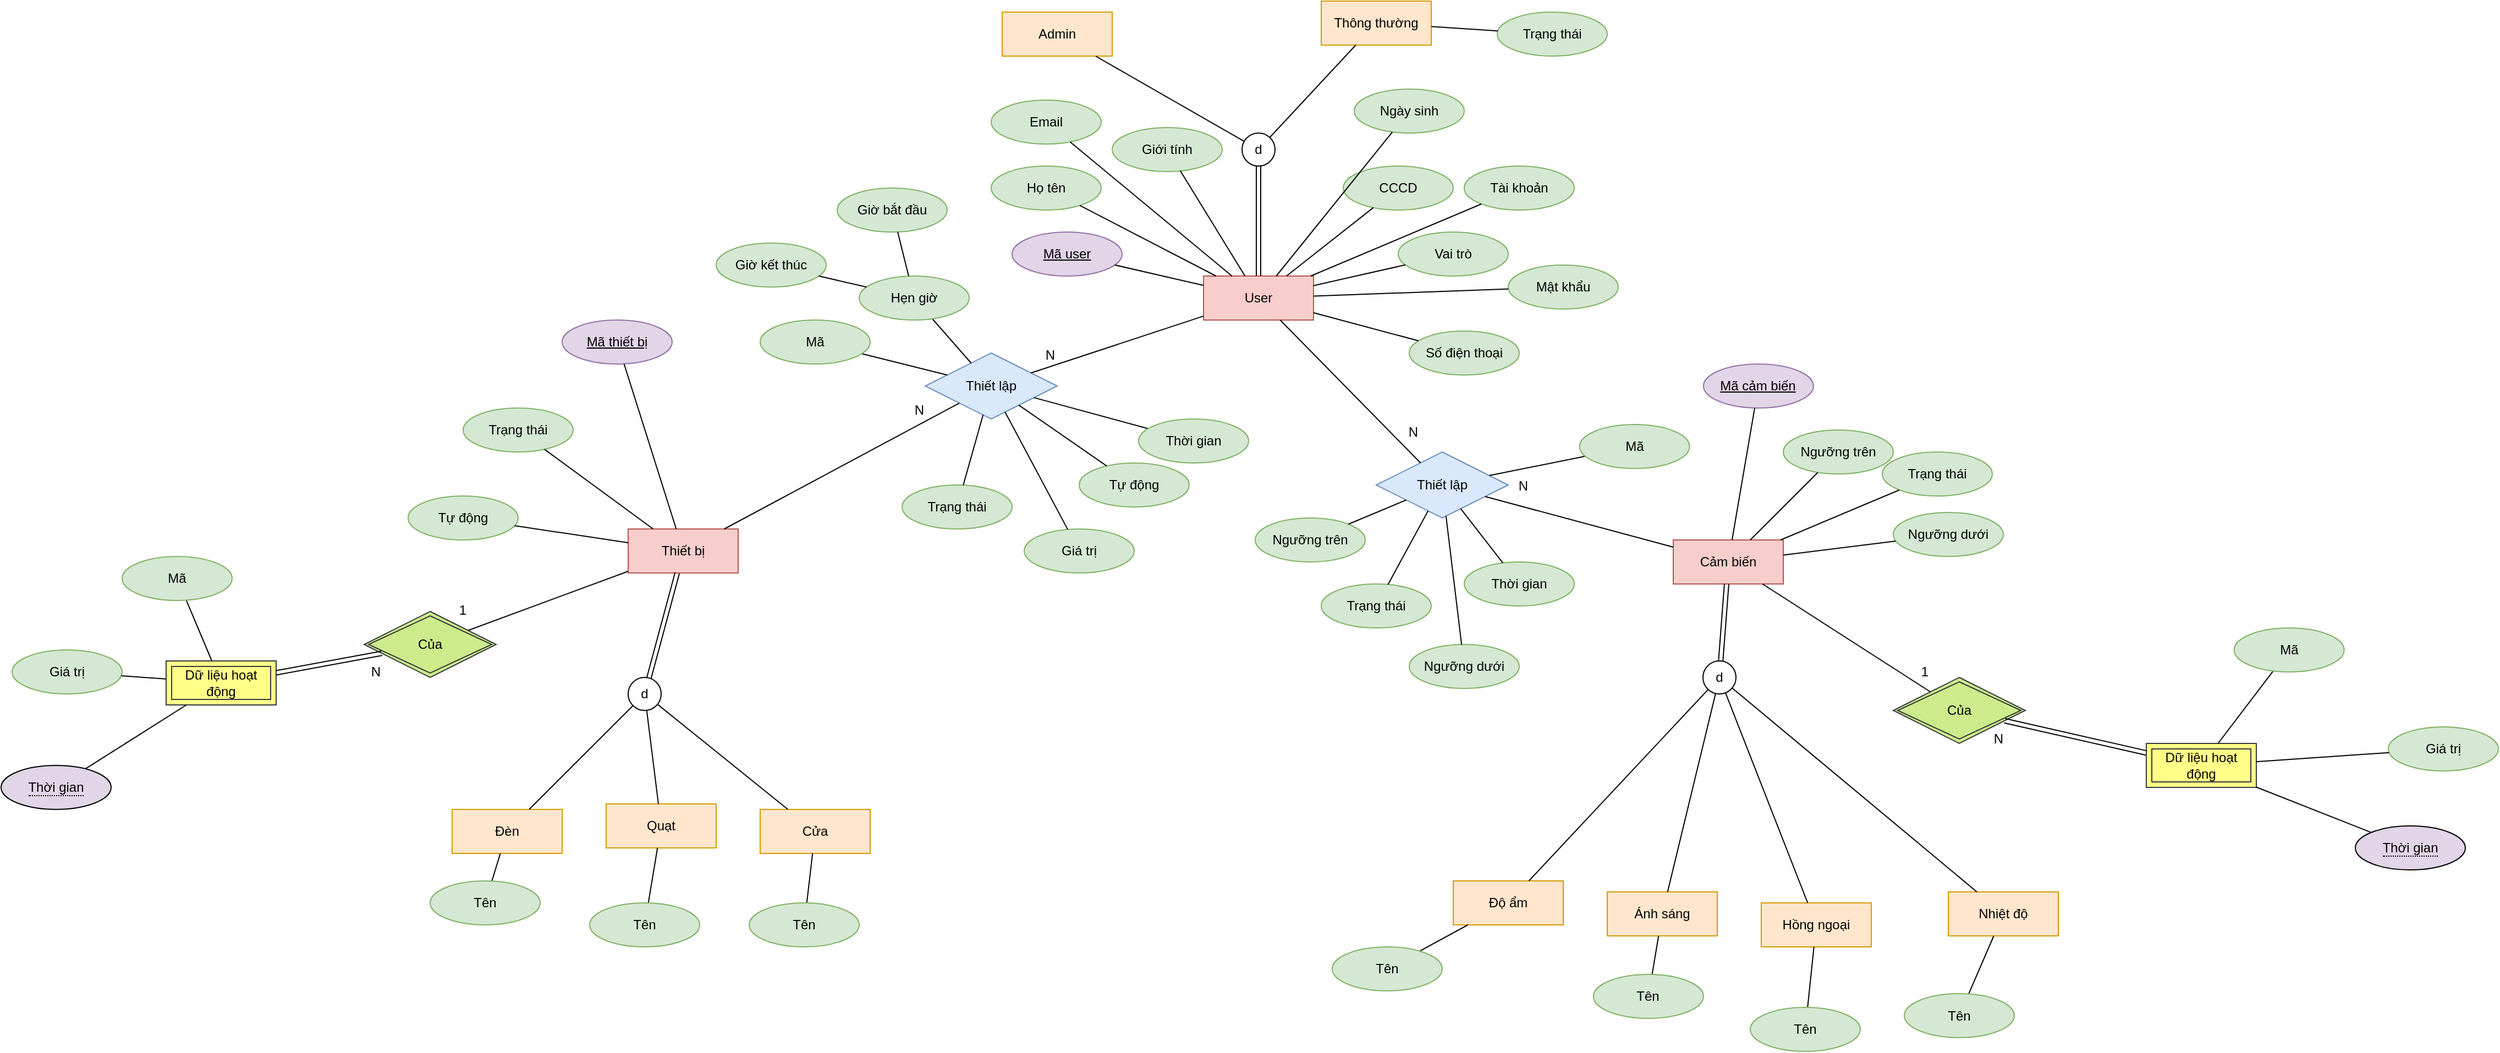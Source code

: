 <mxfile version="21.1.4" type="github" pages="2">
  <diagram id="aBMzIkLXz1yRVOYzShiP" name="Main">
    <mxGraphModel dx="3185" dy="1268" grid="1" gridSize="10" guides="1" tooltips="1" connect="1" arrows="1" fold="1" page="1" pageScale="1" pageWidth="827" pageHeight="1169" math="0" shadow="0">
      <root>
        <mxCell id="0" />
        <mxCell id="1" parent="0" />
        <mxCell id="rd3gpK9eCs8-gUYzx0VU-1" value="User" style="whiteSpace=wrap;html=1;align=center;fillColor=#f8cecc;strokeColor=#b85450;" parent="1" vertex="1">
          <mxGeometry x="373" y="270" width="100" height="40" as="geometry" />
        </mxCell>
        <mxCell id="rd3gpK9eCs8-gUYzx0VU-2" value="Admin" style="whiteSpace=wrap;html=1;align=center;fillColor=#ffe6cc;strokeColor=#d79b00;" parent="1" vertex="1">
          <mxGeometry x="190" y="30" width="100" height="40" as="geometry" />
        </mxCell>
        <mxCell id="rd3gpK9eCs8-gUYzx0VU-3" value="Thông thường" style="whiteSpace=wrap;html=1;align=center;fillColor=#ffe6cc;strokeColor=#d79b00;" parent="1" vertex="1">
          <mxGeometry x="480" y="20" width="100" height="40" as="geometry" />
        </mxCell>
        <mxCell id="rd3gpK9eCs8-gUYzx0VU-5" value="d" style="ellipse;whiteSpace=wrap;html=1;aspect=fixed;" parent="1" vertex="1">
          <mxGeometry x="408" y="140" width="30" height="30" as="geometry" />
        </mxCell>
        <mxCell id="rd3gpK9eCs8-gUYzx0VU-6" value="" style="shape=link;html=1;rounded=0;" parent="1" source="rd3gpK9eCs8-gUYzx0VU-1" target="rd3gpK9eCs8-gUYzx0VU-5" edge="1">
          <mxGeometry relative="1" as="geometry">
            <mxPoint x="330" y="610" as="sourcePoint" />
            <mxPoint x="490" y="610" as="targetPoint" />
          </mxGeometry>
        </mxCell>
        <mxCell id="rd3gpK9eCs8-gUYzx0VU-8" value="" style="endArrow=none;html=1;rounded=0;" parent="1" source="rd3gpK9eCs8-gUYzx0VU-5" target="rd3gpK9eCs8-gUYzx0VU-2" edge="1">
          <mxGeometry width="50" height="50" relative="1" as="geometry">
            <mxPoint x="420" y="220" as="sourcePoint" />
            <mxPoint x="470" y="170" as="targetPoint" />
          </mxGeometry>
        </mxCell>
        <mxCell id="rd3gpK9eCs8-gUYzx0VU-9" value="" style="endArrow=none;html=1;rounded=0;" parent="1" source="rd3gpK9eCs8-gUYzx0VU-5" target="rd3gpK9eCs8-gUYzx0VU-3" edge="1">
          <mxGeometry width="50" height="50" relative="1" as="geometry">
            <mxPoint x="411" y="242" as="sourcePoint" />
            <mxPoint x="311" y="290" as="targetPoint" />
          </mxGeometry>
        </mxCell>
        <mxCell id="Jqu8XaU1EDlUcJZMT5x3-2" value="Thiết bị" style="whiteSpace=wrap;html=1;align=center;fillColor=#f8cecc;strokeColor=#b85450;" parent="1" vertex="1">
          <mxGeometry x="-150" y="500" width="100" height="40" as="geometry" />
        </mxCell>
        <mxCell id="Jqu8XaU1EDlUcJZMT5x3-3" value="Quạt" style="whiteSpace=wrap;html=1;align=center;fillColor=#ffe6cc;strokeColor=#d79b00;" parent="1" vertex="1">
          <mxGeometry x="-170" y="750" width="100" height="40" as="geometry" />
        </mxCell>
        <mxCell id="Jqu8XaU1EDlUcJZMT5x3-4" value="Đèn" style="whiteSpace=wrap;html=1;align=center;fillColor=#ffe6cc;strokeColor=#d79b00;" parent="1" vertex="1">
          <mxGeometry x="-310" y="755" width="100" height="40" as="geometry" />
        </mxCell>
        <mxCell id="Jqu8XaU1EDlUcJZMT5x3-5" value="d" style="ellipse;whiteSpace=wrap;html=1;aspect=fixed;" parent="1" vertex="1">
          <mxGeometry x="-150" y="635" width="30" height="30" as="geometry" />
        </mxCell>
        <mxCell id="Jqu8XaU1EDlUcJZMT5x3-6" value="" style="shape=link;html=1;rounded=0;" parent="1" source="Jqu8XaU1EDlUcJZMT5x3-2" target="Jqu8XaU1EDlUcJZMT5x3-5" edge="1">
          <mxGeometry relative="1" as="geometry">
            <mxPoint x="-134" y="1215" as="sourcePoint" />
            <mxPoint x="26" y="1215" as="targetPoint" />
          </mxGeometry>
        </mxCell>
        <mxCell id="Jqu8XaU1EDlUcJZMT5x3-7" value="" style="endArrow=none;html=1;rounded=0;" parent="1" source="Jqu8XaU1EDlUcJZMT5x3-5" target="Jqu8XaU1EDlUcJZMT5x3-3" edge="1">
          <mxGeometry width="50" height="50" relative="1" as="geometry">
            <mxPoint x="-44" y="825" as="sourcePoint" />
            <mxPoint x="6" y="775" as="targetPoint" />
          </mxGeometry>
        </mxCell>
        <mxCell id="Jqu8XaU1EDlUcJZMT5x3-8" value="" style="endArrow=none;html=1;rounded=0;" parent="1" source="Jqu8XaU1EDlUcJZMT5x3-5" target="Jqu8XaU1EDlUcJZMT5x3-4" edge="1">
          <mxGeometry width="50" height="50" relative="1" as="geometry">
            <mxPoint x="-53" y="847" as="sourcePoint" />
            <mxPoint x="-153" y="895" as="targetPoint" />
          </mxGeometry>
        </mxCell>
        <mxCell id="Jqu8XaU1EDlUcJZMT5x3-9" value="Cảm biến" style="whiteSpace=wrap;html=1;align=center;fillColor=#f8cecc;strokeColor=#b85450;" parent="1" vertex="1">
          <mxGeometry x="800" y="510" width="100" height="40" as="geometry" />
        </mxCell>
        <mxCell id="Jqu8XaU1EDlUcJZMT5x3-10" value="Nhiệt độ" style="whiteSpace=wrap;html=1;align=center;fillColor=#ffe6cc;strokeColor=#d79b00;" parent="1" vertex="1">
          <mxGeometry x="1050" y="830" width="100" height="40" as="geometry" />
        </mxCell>
        <mxCell id="Jqu8XaU1EDlUcJZMT5x3-11" value="Hồng ngoại" style="whiteSpace=wrap;html=1;align=center;fillColor=#ffe6cc;strokeColor=#d79b00;" parent="1" vertex="1">
          <mxGeometry x="880" y="840" width="100" height="40" as="geometry" />
        </mxCell>
        <mxCell id="Jqu8XaU1EDlUcJZMT5x3-12" value="d" style="ellipse;whiteSpace=wrap;html=1;aspect=fixed;" parent="1" vertex="1">
          <mxGeometry x="827" y="620" width="30" height="30" as="geometry" />
        </mxCell>
        <mxCell id="Jqu8XaU1EDlUcJZMT5x3-13" value="" style="shape=link;html=1;rounded=0;" parent="1" source="Jqu8XaU1EDlUcJZMT5x3-9" target="Jqu8XaU1EDlUcJZMT5x3-12" edge="1">
          <mxGeometry relative="1" as="geometry">
            <mxPoint x="869" y="1130" as="sourcePoint" />
            <mxPoint x="1029" y="1130" as="targetPoint" />
          </mxGeometry>
        </mxCell>
        <mxCell id="Jqu8XaU1EDlUcJZMT5x3-14" value="" style="endArrow=none;html=1;rounded=0;" parent="1" source="Jqu8XaU1EDlUcJZMT5x3-12" target="Jqu8XaU1EDlUcJZMT5x3-10" edge="1">
          <mxGeometry width="50" height="50" relative="1" as="geometry">
            <mxPoint x="959" y="740" as="sourcePoint" />
            <mxPoint x="1009" y="690" as="targetPoint" />
          </mxGeometry>
        </mxCell>
        <mxCell id="Jqu8XaU1EDlUcJZMT5x3-15" value="" style="endArrow=none;html=1;rounded=0;" parent="1" source="Jqu8XaU1EDlUcJZMT5x3-12" target="Jqu8XaU1EDlUcJZMT5x3-11" edge="1">
          <mxGeometry width="50" height="50" relative="1" as="geometry">
            <mxPoint x="950" y="762" as="sourcePoint" />
            <mxPoint x="850" y="810" as="targetPoint" />
          </mxGeometry>
        </mxCell>
        <mxCell id="Jqu8XaU1EDlUcJZMT5x3-16" value="Cửa" style="whiteSpace=wrap;html=1;align=center;fillColor=#ffe6cc;strokeColor=#d79b00;" parent="1" vertex="1">
          <mxGeometry x="-30" y="755" width="100" height="40" as="geometry" />
        </mxCell>
        <mxCell id="Jqu8XaU1EDlUcJZMT5x3-17" value="" style="endArrow=none;html=1;rounded=0;" parent="1" source="Jqu8XaU1EDlUcJZMT5x3-5" target="Jqu8XaU1EDlUcJZMT5x3-16" edge="1">
          <mxGeometry width="50" height="50" relative="1" as="geometry">
            <mxPoint x="37" y="810" as="sourcePoint" />
            <mxPoint x="-77" y="945" as="targetPoint" />
          </mxGeometry>
        </mxCell>
        <mxCell id="Jqu8XaU1EDlUcJZMT5x3-19" value="Độ ẩm" style="whiteSpace=wrap;html=1;align=center;fillColor=#ffe6cc;strokeColor=#d79b00;" parent="1" vertex="1">
          <mxGeometry x="600" y="820" width="100" height="40" as="geometry" />
        </mxCell>
        <mxCell id="Jqu8XaU1EDlUcJZMT5x3-20" value="Ánh sáng" style="whiteSpace=wrap;html=1;align=center;fillColor=#ffe6cc;strokeColor=#d79b00;" parent="1" vertex="1">
          <mxGeometry x="740" y="830" width="100" height="40" as="geometry" />
        </mxCell>
        <mxCell id="Jqu8XaU1EDlUcJZMT5x3-21" value="" style="endArrow=none;html=1;rounded=0;" parent="1" source="Jqu8XaU1EDlUcJZMT5x3-19" target="Jqu8XaU1EDlUcJZMT5x3-12" edge="1">
          <mxGeometry width="50" height="50" relative="1" as="geometry">
            <mxPoint x="978" y="692" as="sourcePoint" />
            <mxPoint x="1170" y="655" as="targetPoint" />
          </mxGeometry>
        </mxCell>
        <mxCell id="Jqu8XaU1EDlUcJZMT5x3-22" value="" style="endArrow=none;html=1;rounded=0;" parent="1" source="Jqu8XaU1EDlUcJZMT5x3-20" target="Jqu8XaU1EDlUcJZMT5x3-12" edge="1">
          <mxGeometry width="50" height="50" relative="1" as="geometry">
            <mxPoint x="977" y="615" as="sourcePoint" />
            <mxPoint x="965" y="680" as="targetPoint" />
          </mxGeometry>
        </mxCell>
        <mxCell id="g2_H-QGqGs-jdcmZxHJL-1" value="Thiết lập" style="shape=rhombus;perimeter=rhombusPerimeter;whiteSpace=wrap;html=1;align=center;fillColor=#dae8fc;strokeColor=#6c8ebf;" parent="1" vertex="1">
          <mxGeometry x="120" y="340" width="120" height="60" as="geometry" />
        </mxCell>
        <mxCell id="g2_H-QGqGs-jdcmZxHJL-2" value="Giới tính" style="ellipse;whiteSpace=wrap;html=1;align=center;fillColor=#d5e8d4;strokeColor=#82b366;" parent="1" vertex="1">
          <mxGeometry x="290" y="135" width="100" height="40" as="geometry" />
        </mxCell>
        <mxCell id="g2_H-QGqGs-jdcmZxHJL-3" value="Mã user" style="ellipse;whiteSpace=wrap;html=1;align=center;fontStyle=4;fillColor=#e1d5e7;strokeColor=#9673a6;" parent="1" vertex="1">
          <mxGeometry x="199" y="230" width="100" height="40" as="geometry" />
        </mxCell>
        <mxCell id="qpDYERSgckwAivpAdX6R-3" value="Họ tên" style="ellipse;whiteSpace=wrap;html=1;align=center;fillColor=#d5e8d4;strokeColor=#82b366;" parent="1" vertex="1">
          <mxGeometry x="180" y="170" width="100" height="40" as="geometry" />
        </mxCell>
        <mxCell id="qpDYERSgckwAivpAdX6R-4" value="Ngày sinh" style="ellipse;whiteSpace=wrap;html=1;align=center;fillColor=#d5e8d4;strokeColor=#82b366;" parent="1" vertex="1">
          <mxGeometry x="510" y="100" width="100" height="40" as="geometry" />
        </mxCell>
        <mxCell id="qpDYERSgckwAivpAdX6R-5" value="CCCD" style="ellipse;whiteSpace=wrap;html=1;align=center;fillColor=#d5e8d4;strokeColor=#82b366;" parent="1" vertex="1">
          <mxGeometry x="500" y="170" width="100" height="40" as="geometry" />
        </mxCell>
        <mxCell id="qpDYERSgckwAivpAdX6R-6" value="Email" style="ellipse;whiteSpace=wrap;html=1;align=center;fillColor=#d5e8d4;strokeColor=#82b366;" parent="1" vertex="1">
          <mxGeometry x="180" y="110" width="100" height="40" as="geometry" />
        </mxCell>
        <mxCell id="qpDYERSgckwAivpAdX6R-7" value="Số điện thoại" style="ellipse;whiteSpace=wrap;html=1;align=center;fillColor=#d5e8d4;strokeColor=#82b366;" parent="1" vertex="1">
          <mxGeometry x="560" y="320" width="100" height="40" as="geometry" />
        </mxCell>
        <mxCell id="qpDYERSgckwAivpAdX6R-8" value="Tài khoản" style="ellipse;whiteSpace=wrap;html=1;align=center;fillColor=#d5e8d4;strokeColor=#82b366;" parent="1" vertex="1">
          <mxGeometry x="610" y="170" width="100" height="40" as="geometry" />
        </mxCell>
        <mxCell id="qpDYERSgckwAivpAdX6R-9" value="Mật khẩu" style="ellipse;whiteSpace=wrap;html=1;align=center;fillColor=#d5e8d4;strokeColor=#82b366;" parent="1" vertex="1">
          <mxGeometry x="650" y="260" width="100" height="40" as="geometry" />
        </mxCell>
        <mxCell id="qpDYERSgckwAivpAdX6R-10" value="Trạng thái" style="ellipse;whiteSpace=wrap;html=1;align=center;fillColor=#d5e8d4;strokeColor=#82b366;" parent="1" vertex="1">
          <mxGeometry x="640" y="30" width="100" height="40" as="geometry" />
        </mxCell>
        <mxCell id="qpDYERSgckwAivpAdX6R-11" value="Vai trò" style="ellipse;whiteSpace=wrap;html=1;align=center;fillColor=#d5e8d4;strokeColor=#82b366;" parent="1" vertex="1">
          <mxGeometry x="550" y="230" width="100" height="40" as="geometry" />
        </mxCell>
        <mxCell id="qpDYERSgckwAivpAdX6R-14" value="" style="endArrow=none;html=1;rounded=0;" parent="1" source="qpDYERSgckwAivpAdX6R-10" target="rd3gpK9eCs8-gUYzx0VU-3" edge="1">
          <mxGeometry width="50" height="50" relative="1" as="geometry">
            <mxPoint x="690.005" y="214.142" as="sourcePoint" />
            <mxPoint x="625" y="240" as="targetPoint" />
          </mxGeometry>
        </mxCell>
        <mxCell id="qpDYERSgckwAivpAdX6R-15" value="" style="endArrow=none;html=1;rounded=0;" parent="1" source="rd3gpK9eCs8-gUYzx0VU-1" target="qpDYERSgckwAivpAdX6R-11" edge="1">
          <mxGeometry width="50" height="50" relative="1" as="geometry">
            <mxPoint x="695" y="224" as="sourcePoint" />
            <mxPoint x="630" y="250" as="targetPoint" />
          </mxGeometry>
        </mxCell>
        <mxCell id="qpDYERSgckwAivpAdX6R-16" value="" style="endArrow=none;html=1;rounded=0;" parent="1" source="rd3gpK9eCs8-gUYzx0VU-1" target="qpDYERSgckwAivpAdX6R-5" edge="1">
          <mxGeometry width="50" height="50" relative="1" as="geometry">
            <mxPoint x="474" y="58" as="sourcePoint" />
            <mxPoint x="624" y="82" as="targetPoint" />
          </mxGeometry>
        </mxCell>
        <mxCell id="qpDYERSgckwAivpAdX6R-17" value="" style="endArrow=none;html=1;rounded=0;" parent="1" source="rd3gpK9eCs8-gUYzx0VU-1" target="qpDYERSgckwAivpAdX6R-4" edge="1">
          <mxGeometry width="50" height="50" relative="1" as="geometry">
            <mxPoint x="474" y="36" as="sourcePoint" />
            <mxPoint x="559" y="12" as="targetPoint" />
          </mxGeometry>
        </mxCell>
        <mxCell id="qpDYERSgckwAivpAdX6R-18" value="" style="endArrow=none;html=1;rounded=0;" parent="1" source="rd3gpK9eCs8-gUYzx0VU-1" target="g2_H-QGqGs-jdcmZxHJL-2" edge="1">
          <mxGeometry width="50" height="50" relative="1" as="geometry">
            <mxPoint x="453" y="30" as="sourcePoint" />
            <mxPoint x="545" y="-33" as="targetPoint" />
          </mxGeometry>
        </mxCell>
        <mxCell id="qpDYERSgckwAivpAdX6R-19" value="" style="endArrow=none;html=1;rounded=0;" parent="1" source="rd3gpK9eCs8-gUYzx0VU-1" target="qpDYERSgckwAivpAdX6R-3" edge="1">
          <mxGeometry width="50" height="50" relative="1" as="geometry">
            <mxPoint x="432" y="30" as="sourcePoint" />
            <mxPoint x="466" y="-60" as="targetPoint" />
          </mxGeometry>
        </mxCell>
        <mxCell id="qpDYERSgckwAivpAdX6R-21" value="" style="endArrow=none;html=1;rounded=0;" parent="1" source="rd3gpK9eCs8-gUYzx0VU-1" target="g2_H-QGqGs-jdcmZxHJL-3" edge="1">
          <mxGeometry width="50" height="50" relative="1" as="geometry">
            <mxPoint x="418" y="30" as="sourcePoint" />
            <mxPoint x="385" y="-90" as="targetPoint" />
          </mxGeometry>
        </mxCell>
        <mxCell id="qpDYERSgckwAivpAdX6R-22" value="" style="endArrow=none;html=1;rounded=0;" parent="1" source="rd3gpK9eCs8-gUYzx0VU-1" target="qpDYERSgckwAivpAdX6R-6" edge="1">
          <mxGeometry width="50" height="50" relative="1" as="geometry">
            <mxPoint x="405" y="30" as="sourcePoint" />
            <mxPoint x="308" y="-71" as="targetPoint" />
          </mxGeometry>
        </mxCell>
        <mxCell id="qpDYERSgckwAivpAdX6R-23" value="" style="endArrow=none;html=1;rounded=0;" parent="1" source="rd3gpK9eCs8-gUYzx0VU-1" target="qpDYERSgckwAivpAdX6R-7" edge="1">
          <mxGeometry width="50" height="50" relative="1" as="geometry">
            <mxPoint x="417" y="30" as="sourcePoint" />
            <mxPoint x="366" y="-120" as="targetPoint" />
          </mxGeometry>
        </mxCell>
        <mxCell id="qpDYERSgckwAivpAdX6R-24" value="" style="endArrow=none;html=1;rounded=0;" parent="1" source="rd3gpK9eCs8-gUYzx0VU-1" target="qpDYERSgckwAivpAdX6R-8" edge="1">
          <mxGeometry width="50" height="50" relative="1" as="geometry">
            <mxPoint x="450" y="40" as="sourcePoint" />
            <mxPoint x="534" y="-61" as="targetPoint" />
          </mxGeometry>
        </mxCell>
        <mxCell id="qpDYERSgckwAivpAdX6R-25" value="" style="endArrow=none;html=1;rounded=0;" parent="1" source="rd3gpK9eCs8-gUYzx0VU-1" target="qpDYERSgckwAivpAdX6R-9" edge="1">
          <mxGeometry width="50" height="50" relative="1" as="geometry">
            <mxPoint x="476" y="40" as="sourcePoint" />
            <mxPoint x="657" y="-45" as="targetPoint" />
          </mxGeometry>
        </mxCell>
        <mxCell id="qpDYERSgckwAivpAdX6R-26" value="Mã thiết bị" style="ellipse;whiteSpace=wrap;html=1;align=center;fontStyle=4;fillColor=#e1d5e7;strokeColor=#9673a6;" parent="1" vertex="1">
          <mxGeometry x="-210" y="310" width="100" height="40" as="geometry" />
        </mxCell>
        <mxCell id="qpDYERSgckwAivpAdX6R-31" value="Mã cảm biến" style="ellipse;whiteSpace=wrap;html=1;align=center;fontStyle=4;fillColor=#E1D5E7;strokeColor=#9673a6;" parent="1" vertex="1">
          <mxGeometry x="827.44" y="350" width="100" height="40" as="geometry" />
        </mxCell>
        <mxCell id="qpDYERSgckwAivpAdX6R-35" value="" style="endArrow=none;html=1;rounded=0;" parent="1" source="Jqu8XaU1EDlUcJZMT5x3-2" target="qpDYERSgckwAivpAdX6R-26" edge="1">
          <mxGeometry width="50" height="50" relative="1" as="geometry">
            <mxPoint x="-162.995" y="913.142" as="sourcePoint" />
            <mxPoint x="-233" y="940" as="targetPoint" />
          </mxGeometry>
        </mxCell>
        <mxCell id="qpDYERSgckwAivpAdX6R-39" value="" style="endArrow=none;html=1;rounded=0;" parent="1" source="qpDYERSgckwAivpAdX6R-31" target="Jqu8XaU1EDlUcJZMT5x3-9" edge="1">
          <mxGeometry width="50" height="50" relative="1" as="geometry">
            <mxPoint x="479" y="605" as="sourcePoint" />
            <mxPoint x="514" y="628" as="targetPoint" />
          </mxGeometry>
        </mxCell>
        <mxCell id="qpDYERSgckwAivpAdX6R-46" value="" style="endArrow=none;html=1;rounded=0;" parent="1" source="Jqu8XaU1EDlUcJZMT5x3-19" target="qpDYERSgckwAivpAdX6R-47" edge="1">
          <mxGeometry width="50" height="50" relative="1" as="geometry">
            <mxPoint x="522.447" y="1005" as="sourcePoint" />
            <mxPoint x="600" y="1220" as="targetPoint" />
          </mxGeometry>
        </mxCell>
        <mxCell id="qpDYERSgckwAivpAdX6R-47" value="Tên" style="ellipse;whiteSpace=wrap;html=1;align=center;fillColor=#d5e8d4;strokeColor=#82b366;" parent="1" vertex="1">
          <mxGeometry x="490.0" y="880" width="100" height="40" as="geometry" />
        </mxCell>
        <mxCell id="ulSbq7-TPYftb54rdm0L-22" value="Dữ liệu hoạt động" style="shape=ext;margin=3;double=1;whiteSpace=wrap;html=1;align=center;fillColor=#ffff88;strokeColor=#36393d;" parent="1" vertex="1">
          <mxGeometry x="1230" y="695" width="100" height="40" as="geometry" />
        </mxCell>
        <mxCell id="ulSbq7-TPYftb54rdm0L-25" value="&lt;span style=&quot;border-bottom: 1px dotted&quot;&gt;Thời gian&lt;/span&gt;" style="ellipse;whiteSpace=wrap;html=1;align=center;fillColor=#E1D5E7;" parent="1" vertex="1">
          <mxGeometry x="1420" y="770" width="100" height="40" as="geometry" />
        </mxCell>
        <mxCell id="ulSbq7-TPYftb54rdm0L-26" value="" style="endArrow=none;html=1;rounded=0;" parent="1" source="ulSbq7-TPYftb54rdm0L-22" target="ulSbq7-TPYftb54rdm0L-25" edge="1">
          <mxGeometry width="50" height="50" relative="1" as="geometry">
            <mxPoint x="1636" y="553" as="sourcePoint" />
            <mxPoint x="1583" y="605" as="targetPoint" />
          </mxGeometry>
        </mxCell>
        <mxCell id="ulSbq7-TPYftb54rdm0L-27" value="Của" style="shape=rhombus;double=1;perimeter=rhombusPerimeter;whiteSpace=wrap;html=1;align=center;fillColor=#cdeb8b;strokeColor=#36393d;" parent="1" vertex="1">
          <mxGeometry x="1000" y="635" width="120" height="60" as="geometry" />
        </mxCell>
        <mxCell id="ulSbq7-TPYftb54rdm0L-28" value="" style="shape=link;html=1;rounded=0;" parent="1" source="ulSbq7-TPYftb54rdm0L-22" target="ulSbq7-TPYftb54rdm0L-27" edge="1">
          <mxGeometry relative="1" as="geometry">
            <mxPoint x="1235" y="825" as="sourcePoint" />
            <mxPoint x="1395" y="825" as="targetPoint" />
          </mxGeometry>
        </mxCell>
        <mxCell id="ulSbq7-TPYftb54rdm0L-29" value="N" style="resizable=0;html=1;whiteSpace=wrap;align=right;verticalAlign=bottom;" parent="ulSbq7-TPYftb54rdm0L-28" connectable="0" vertex="1">
          <mxGeometry x="1" relative="1" as="geometry">
            <mxPoint y="25" as="offset" />
          </mxGeometry>
        </mxCell>
        <mxCell id="ulSbq7-TPYftb54rdm0L-30" value="" style="endArrow=none;html=1;rounded=0;" parent="1" source="Jqu8XaU1EDlUcJZMT5x3-9" target="ulSbq7-TPYftb54rdm0L-27" edge="1">
          <mxGeometry relative="1" as="geometry">
            <mxPoint x="1050" y="850" as="sourcePoint" />
            <mxPoint x="1210" y="850" as="targetPoint" />
          </mxGeometry>
        </mxCell>
        <mxCell id="ulSbq7-TPYftb54rdm0L-31" value="1" style="resizable=0;html=1;whiteSpace=wrap;align=right;verticalAlign=bottom;" parent="ulSbq7-TPYftb54rdm0L-30" connectable="0" vertex="1">
          <mxGeometry x="1" relative="1" as="geometry">
            <mxPoint y="-10" as="offset" />
          </mxGeometry>
        </mxCell>
        <mxCell id="ulSbq7-TPYftb54rdm0L-33" value="Giá trị" style="ellipse;whiteSpace=wrap;html=1;align=center;fillColor=#d5e8d4;strokeColor=#82b366;" parent="1" vertex="1">
          <mxGeometry x="1450" y="680" width="100" height="40" as="geometry" />
        </mxCell>
        <mxCell id="ulSbq7-TPYftb54rdm0L-34" value="" style="endArrow=none;html=1;rounded=0;" parent="1" source="ulSbq7-TPYftb54rdm0L-22" target="ulSbq7-TPYftb54rdm0L-33" edge="1">
          <mxGeometry width="50" height="50" relative="1" as="geometry">
            <mxPoint x="1466" y="875" as="sourcePoint" />
            <mxPoint x="1434" y="945" as="targetPoint" />
          </mxGeometry>
        </mxCell>
        <mxCell id="ulSbq7-TPYftb54rdm0L-37" value="Dữ liệu hoạt động" style="shape=ext;margin=3;double=1;whiteSpace=wrap;html=1;align=center;fillColor=#ffff88;strokeColor=#36393d;" parent="1" vertex="1">
          <mxGeometry x="-570" y="620" width="100" height="40" as="geometry" />
        </mxCell>
        <mxCell id="ulSbq7-TPYftb54rdm0L-38" value="&lt;span style=&quot;border-bottom: 1px dotted&quot;&gt;Thời gian&lt;/span&gt;" style="ellipse;whiteSpace=wrap;html=1;align=center;fillColor=#E1D5E7;" parent="1" vertex="1">
          <mxGeometry x="-720" y="715" width="100" height="40" as="geometry" />
        </mxCell>
        <mxCell id="ulSbq7-TPYftb54rdm0L-39" value="" style="endArrow=none;html=1;rounded=0;" parent="1" source="ulSbq7-TPYftb54rdm0L-37" target="ulSbq7-TPYftb54rdm0L-38" edge="1">
          <mxGeometry width="50" height="50" relative="1" as="geometry">
            <mxPoint x="-224" y="638" as="sourcePoint" />
            <mxPoint x="-277" y="690" as="targetPoint" />
          </mxGeometry>
        </mxCell>
        <mxCell id="ulSbq7-TPYftb54rdm0L-40" value="Của" style="shape=rhombus;double=1;perimeter=rhombusPerimeter;whiteSpace=wrap;html=1;align=center;fillColor=#cdeb8b;strokeColor=#36393d;" parent="1" vertex="1">
          <mxGeometry x="-390" y="575" width="120" height="60" as="geometry" />
        </mxCell>
        <mxCell id="ulSbq7-TPYftb54rdm0L-41" value="" style="shape=link;html=1;rounded=0;" parent="1" source="ulSbq7-TPYftb54rdm0L-37" target="ulSbq7-TPYftb54rdm0L-40" edge="1">
          <mxGeometry relative="1" as="geometry">
            <mxPoint x="-625" y="910" as="sourcePoint" />
            <mxPoint x="-465" y="910" as="targetPoint" />
          </mxGeometry>
        </mxCell>
        <mxCell id="ulSbq7-TPYftb54rdm0L-42" value="N" style="resizable=0;html=1;whiteSpace=wrap;align=right;verticalAlign=bottom;" parent="ulSbq7-TPYftb54rdm0L-41" connectable="0" vertex="1">
          <mxGeometry x="1" relative="1" as="geometry">
            <mxPoint y="25" as="offset" />
          </mxGeometry>
        </mxCell>
        <mxCell id="ulSbq7-TPYftb54rdm0L-43" value="" style="endArrow=none;html=1;rounded=0;" parent="1" source="Jqu8XaU1EDlUcJZMT5x3-2" target="ulSbq7-TPYftb54rdm0L-40" edge="1">
          <mxGeometry relative="1" as="geometry">
            <mxPoint x="-980" y="592" as="sourcePoint" />
            <mxPoint x="-650" y="935" as="targetPoint" />
          </mxGeometry>
        </mxCell>
        <mxCell id="ulSbq7-TPYftb54rdm0L-44" value="1" style="resizable=0;html=1;whiteSpace=wrap;align=right;verticalAlign=bottom;" parent="ulSbq7-TPYftb54rdm0L-43" connectable="0" vertex="1">
          <mxGeometry x="1" relative="1" as="geometry">
            <mxPoint y="-10" as="offset" />
          </mxGeometry>
        </mxCell>
        <mxCell id="ulSbq7-TPYftb54rdm0L-45" value="Giá trị" style="ellipse;whiteSpace=wrap;html=1;align=center;fillColor=#d5e8d4;strokeColor=#82b366;" parent="1" vertex="1">
          <mxGeometry x="-710" y="610" width="100" height="40" as="geometry" />
        </mxCell>
        <mxCell id="ulSbq7-TPYftb54rdm0L-46" value="" style="endArrow=none;html=1;rounded=0;" parent="1" source="ulSbq7-TPYftb54rdm0L-37" target="ulSbq7-TPYftb54rdm0L-45" edge="1">
          <mxGeometry width="50" height="50" relative="1" as="geometry">
            <mxPoint x="-394" y="960" as="sourcePoint" />
            <mxPoint x="-426" y="1030" as="targetPoint" />
          </mxGeometry>
        </mxCell>
        <mxCell id="ulSbq7-TPYftb54rdm0L-55" value="Thiết lập" style="shape=rhombus;perimeter=rhombusPerimeter;whiteSpace=wrap;html=1;align=center;fillColor=#dae8fc;strokeColor=#6c8ebf;" parent="1" vertex="1">
          <mxGeometry x="530" y="430" width="120" height="60" as="geometry" />
        </mxCell>
        <mxCell id="ulSbq7-TPYftb54rdm0L-56" value="Trạng thái" style="ellipse;whiteSpace=wrap;html=1;align=center;fillColor=#d5e8d4;strokeColor=#82b366;" parent="1" vertex="1">
          <mxGeometry x="99" y="460" width="100" height="40" as="geometry" />
        </mxCell>
        <mxCell id="ulSbq7-TPYftb54rdm0L-57" value="Giá trị" style="ellipse;whiteSpace=wrap;html=1;align=center;fillColor=#d5e8d4;strokeColor=#82b366;" parent="1" vertex="1">
          <mxGeometry x="210" y="500" width="100" height="40" as="geometry" />
        </mxCell>
        <mxCell id="ulSbq7-TPYftb54rdm0L-58" value="Tự động" style="ellipse;whiteSpace=wrap;html=1;align=center;fillColor=#d5e8d4;strokeColor=#82b366;" parent="1" vertex="1">
          <mxGeometry x="260" y="440" width="100" height="40" as="geometry" />
        </mxCell>
        <mxCell id="ulSbq7-TPYftb54rdm0L-59" value="Tự động" style="ellipse;whiteSpace=wrap;html=1;align=center;fillColor=#d5e8d4;strokeColor=#82b366;" parent="1" vertex="1">
          <mxGeometry x="-350" y="470" width="100" height="40" as="geometry" />
        </mxCell>
        <mxCell id="ulSbq7-TPYftb54rdm0L-61" value="Trạng thái" style="ellipse;whiteSpace=wrap;html=1;align=center;fillColor=#d5e8d4;strokeColor=#82b366;" parent="1" vertex="1">
          <mxGeometry x="-300" y="390" width="100" height="40" as="geometry" />
        </mxCell>
        <mxCell id="ulSbq7-TPYftb54rdm0L-63" value="" style="endArrow=none;html=1;rounded=0;" parent="1" source="Jqu8XaU1EDlUcJZMT5x3-2" target="ulSbq7-TPYftb54rdm0L-61" edge="1">
          <mxGeometry width="50" height="50" relative="1" as="geometry">
            <mxPoint x="-103" y="535" as="sourcePoint" />
            <mxPoint x="-122" y="380" as="targetPoint" />
          </mxGeometry>
        </mxCell>
        <mxCell id="ulSbq7-TPYftb54rdm0L-64" value="" style="endArrow=none;html=1;rounded=0;" parent="1" source="Jqu8XaU1EDlUcJZMT5x3-2" target="ulSbq7-TPYftb54rdm0L-59" edge="1">
          <mxGeometry width="50" height="50" relative="1" as="geometry">
            <mxPoint x="-100" y="575" as="sourcePoint" />
            <mxPoint x="-169" y="450" as="targetPoint" />
          </mxGeometry>
        </mxCell>
        <mxCell id="ulSbq7-TPYftb54rdm0L-67" value="Trạng thái" style="ellipse;whiteSpace=wrap;html=1;align=center;fillColor=#d5e8d4;strokeColor=#82b366;" parent="1" vertex="1">
          <mxGeometry x="990" y="430" width="100" height="40" as="geometry" />
        </mxCell>
        <mxCell id="ulSbq7-TPYftb54rdm0L-68" value="Ngưỡng dưới" style="ellipse;whiteSpace=wrap;html=1;align=center;fillColor=#d5e8d4;strokeColor=#82b366;" parent="1" vertex="1">
          <mxGeometry x="1000" y="485" width="100" height="40" as="geometry" />
        </mxCell>
        <mxCell id="ulSbq7-TPYftb54rdm0L-69" value="Ngưỡng trên" style="ellipse;whiteSpace=wrap;html=1;align=center;fillColor=#d5e8d4;strokeColor=#82b366;" parent="1" vertex="1">
          <mxGeometry x="900" y="410" width="100" height="40" as="geometry" />
        </mxCell>
        <mxCell id="ulSbq7-TPYftb54rdm0L-70" value="" style="endArrow=none;html=1;rounded=0;" parent="1" source="Jqu8XaU1EDlUcJZMT5x3-9" target="ulSbq7-TPYftb54rdm0L-68" edge="1">
          <mxGeometry width="50" height="50" relative="1" as="geometry">
            <mxPoint x="910" y="546" as="sourcePoint" />
            <mxPoint x="1012" y="559" as="targetPoint" />
          </mxGeometry>
        </mxCell>
        <mxCell id="ulSbq7-TPYftb54rdm0L-71" value="" style="endArrow=none;html=1;rounded=0;" parent="1" source="Jqu8XaU1EDlUcJZMT5x3-9" target="ulSbq7-TPYftb54rdm0L-69" edge="1">
          <mxGeometry width="50" height="50" relative="1" as="geometry">
            <mxPoint x="910" y="534" as="sourcePoint" />
            <mxPoint x="1012" y="521" as="targetPoint" />
          </mxGeometry>
        </mxCell>
        <mxCell id="ulSbq7-TPYftb54rdm0L-72" value="" style="endArrow=none;html=1;rounded=0;" parent="1" source="Jqu8XaU1EDlUcJZMT5x3-9" target="ulSbq7-TPYftb54rdm0L-67" edge="1">
          <mxGeometry width="50" height="50" relative="1" as="geometry">
            <mxPoint x="880" y="520" as="sourcePoint" />
            <mxPoint x="941" y="459" as="targetPoint" />
          </mxGeometry>
        </mxCell>
        <mxCell id="ulSbq7-TPYftb54rdm0L-73" value="" style="endArrow=none;html=1;rounded=0;" parent="1" source="g2_H-QGqGs-jdcmZxHJL-1" target="rd3gpK9eCs8-gUYzx0VU-1" edge="1">
          <mxGeometry relative="1" as="geometry">
            <mxPoint x="-140" y="548" as="sourcePoint" />
            <mxPoint x="-285" y="602" as="targetPoint" />
          </mxGeometry>
        </mxCell>
        <mxCell id="ulSbq7-TPYftb54rdm0L-74" value="N" style="resizable=0;html=1;whiteSpace=wrap;align=right;verticalAlign=bottom;" parent="ulSbq7-TPYftb54rdm0L-73" connectable="0" vertex="1">
          <mxGeometry x="1" relative="1" as="geometry">
            <mxPoint x="-133" y="44" as="offset" />
          </mxGeometry>
        </mxCell>
        <mxCell id="ulSbq7-TPYftb54rdm0L-75" value="" style="endArrow=none;html=1;rounded=0;" parent="1" source="g2_H-QGqGs-jdcmZxHJL-1" target="Jqu8XaU1EDlUcJZMT5x3-2" edge="1">
          <mxGeometry relative="1" as="geometry">
            <mxPoint x="226" y="368" as="sourcePoint" />
            <mxPoint x="383" y="316" as="targetPoint" />
          </mxGeometry>
        </mxCell>
        <mxCell id="ulSbq7-TPYftb54rdm0L-76" value="N" style="resizable=0;html=1;whiteSpace=wrap;align=right;verticalAlign=bottom;" parent="ulSbq7-TPYftb54rdm0L-75" connectable="0" vertex="1">
          <mxGeometry x="1" relative="1" as="geometry">
            <mxPoint x="183" y="-100" as="offset" />
          </mxGeometry>
        </mxCell>
        <mxCell id="ulSbq7-TPYftb54rdm0L-77" value="" style="endArrow=none;html=1;rounded=0;" parent="1" source="g2_H-QGqGs-jdcmZxHJL-1" target="ulSbq7-TPYftb54rdm0L-56" edge="1">
          <mxGeometry width="50" height="50" relative="1" as="geometry">
            <mxPoint x="-140" y="532" as="sourcePoint" />
            <mxPoint x="-260" y="538" as="targetPoint" />
          </mxGeometry>
        </mxCell>
        <mxCell id="ulSbq7-TPYftb54rdm0L-78" value="" style="endArrow=none;html=1;rounded=0;" parent="1" source="g2_H-QGqGs-jdcmZxHJL-1" target="ulSbq7-TPYftb54rdm0L-57" edge="1">
          <mxGeometry width="50" height="50" relative="1" as="geometry">
            <mxPoint x="183" y="406" as="sourcePoint" />
            <mxPoint x="165" y="470" as="targetPoint" />
          </mxGeometry>
        </mxCell>
        <mxCell id="ulSbq7-TPYftb54rdm0L-79" value="" style="endArrow=none;html=1;rounded=0;" parent="1" source="g2_H-QGqGs-jdcmZxHJL-1" target="ulSbq7-TPYftb54rdm0L-58" edge="1">
          <mxGeometry width="50" height="50" relative="1" as="geometry">
            <mxPoint x="203" y="404" as="sourcePoint" />
            <mxPoint x="260" y="510" as="targetPoint" />
          </mxGeometry>
        </mxCell>
        <mxCell id="ulSbq7-TPYftb54rdm0L-80" value="" style="endArrow=none;html=1;rounded=0;" parent="1" source="ulSbq7-TPYftb54rdm0L-55" target="rd3gpK9eCs8-gUYzx0VU-1" edge="1">
          <mxGeometry relative="1" as="geometry">
            <mxPoint x="226" y="368" as="sourcePoint" />
            <mxPoint x="383" y="316" as="targetPoint" />
          </mxGeometry>
        </mxCell>
        <mxCell id="ulSbq7-TPYftb54rdm0L-81" value="N" style="resizable=0;html=1;whiteSpace=wrap;align=right;verticalAlign=bottom;" parent="ulSbq7-TPYftb54rdm0L-80" connectable="0" vertex="1">
          <mxGeometry x="1" relative="1" as="geometry">
            <mxPoint x="127" y="110" as="offset" />
          </mxGeometry>
        </mxCell>
        <mxCell id="ulSbq7-TPYftb54rdm0L-82" value="" style="endArrow=none;html=1;rounded=0;" parent="1" source="ulSbq7-TPYftb54rdm0L-55" target="Jqu8XaU1EDlUcJZMT5x3-9" edge="1">
          <mxGeometry relative="1" as="geometry">
            <mxPoint x="161" y="396" as="sourcePoint" />
            <mxPoint x="-53" y="510" as="targetPoint" />
          </mxGeometry>
        </mxCell>
        <mxCell id="ulSbq7-TPYftb54rdm0L-83" value="N" style="resizable=0;html=1;whiteSpace=wrap;align=right;verticalAlign=bottom;" parent="ulSbq7-TPYftb54rdm0L-82" connectable="0" vertex="1">
          <mxGeometry x="1" relative="1" as="geometry">
            <mxPoint x="-130" y="-47" as="offset" />
          </mxGeometry>
        </mxCell>
        <mxCell id="ulSbq7-TPYftb54rdm0L-84" value="Trạng thái" style="ellipse;whiteSpace=wrap;html=1;align=center;fillColor=#d5e8d4;strokeColor=#82b366;" parent="1" vertex="1">
          <mxGeometry x="480" y="550" width="100" height="40" as="geometry" />
        </mxCell>
        <mxCell id="ulSbq7-TPYftb54rdm0L-85" value="Ngưỡng dưới" style="ellipse;whiteSpace=wrap;html=1;align=center;fillColor=#d5e8d4;strokeColor=#82b366;" parent="1" vertex="1">
          <mxGeometry x="560" y="605" width="100" height="40" as="geometry" />
        </mxCell>
        <mxCell id="ulSbq7-TPYftb54rdm0L-86" value="Ngưỡng trên" style="ellipse;whiteSpace=wrap;html=1;align=center;fillColor=#d5e8d4;strokeColor=#82b366;" parent="1" vertex="1">
          <mxGeometry x="420" y="490" width="100" height="40" as="geometry" />
        </mxCell>
        <mxCell id="ulSbq7-TPYftb54rdm0L-87" value="" style="endArrow=none;html=1;rounded=0;" parent="1" source="ulSbq7-TPYftb54rdm0L-86" target="ulSbq7-TPYftb54rdm0L-55" edge="1">
          <mxGeometry width="50" height="50" relative="1" as="geometry">
            <mxPoint x="222" y="394" as="sourcePoint" />
            <mxPoint x="316" y="435" as="targetPoint" />
          </mxGeometry>
        </mxCell>
        <mxCell id="ulSbq7-TPYftb54rdm0L-88" value="" style="endArrow=none;html=1;rounded=0;" parent="1" source="ulSbq7-TPYftb54rdm0L-84" target="ulSbq7-TPYftb54rdm0L-55" edge="1">
          <mxGeometry width="50" height="50" relative="1" as="geometry">
            <mxPoint x="515" y="506" as="sourcePoint" />
            <mxPoint x="567" y="484" as="targetPoint" />
          </mxGeometry>
        </mxCell>
        <mxCell id="ulSbq7-TPYftb54rdm0L-89" value="" style="endArrow=none;html=1;rounded=0;" parent="1" source="ulSbq7-TPYftb54rdm0L-85" target="ulSbq7-TPYftb54rdm0L-55" edge="1">
          <mxGeometry width="50" height="50" relative="1" as="geometry">
            <mxPoint x="600" y="565" as="sourcePoint" />
            <mxPoint x="600" y="500" as="targetPoint" />
          </mxGeometry>
        </mxCell>
        <mxCell id="ulSbq7-TPYftb54rdm0L-90" value="" style="endArrow=none;html=1;rounded=0;" parent="1" source="g2_H-QGqGs-jdcmZxHJL-1" target="ulSbq7-TPYftb54rdm0L-91" edge="1">
          <mxGeometry width="50" height="50" relative="1" as="geometry">
            <mxPoint x="215" y="397" as="sourcePoint" />
            <mxPoint x="330" y="410" as="targetPoint" />
          </mxGeometry>
        </mxCell>
        <mxCell id="ulSbq7-TPYftb54rdm0L-91" value="Thời gian" style="ellipse;whiteSpace=wrap;html=1;align=center;fillColor=#d5e8d4;strokeColor=#82b366;" parent="1" vertex="1">
          <mxGeometry x="314" y="400" width="100" height="40" as="geometry" />
        </mxCell>
        <mxCell id="ulSbq7-TPYftb54rdm0L-92" value="Thời gian" style="ellipse;whiteSpace=wrap;html=1;align=center;fillColor=#d5e8d4;strokeColor=#82b366;" parent="1" vertex="1">
          <mxGeometry x="610" y="530" width="100" height="40" as="geometry" />
        </mxCell>
        <mxCell id="ulSbq7-TPYftb54rdm0L-93" value="" style="endArrow=none;html=1;rounded=0;" parent="1" source="ulSbq7-TPYftb54rdm0L-92" target="ulSbq7-TPYftb54rdm0L-55" edge="1">
          <mxGeometry width="50" height="50" relative="1" as="geometry">
            <mxPoint x="618" y="615" as="sourcePoint" />
            <mxPoint x="603" y="498" as="targetPoint" />
          </mxGeometry>
        </mxCell>
        <mxCell id="ulSbq7-TPYftb54rdm0L-94" value="" style="endArrow=none;html=1;rounded=0;" parent="1" source="ulSbq7-TPYftb54rdm0L-95" target="g2_H-QGqGs-jdcmZxHJL-1" edge="1">
          <mxGeometry width="50" height="50" relative="1" as="geometry">
            <mxPoint x="183" y="406" as="sourcePoint" />
            <mxPoint x="165" y="470" as="targetPoint" />
          </mxGeometry>
        </mxCell>
        <mxCell id="ulSbq7-TPYftb54rdm0L-95" value="Hẹn giờ" style="ellipse;whiteSpace=wrap;html=1;align=center;fillColor=#d5e8d4;strokeColor=#82b366;" parent="1" vertex="1">
          <mxGeometry x="60" y="270" width="100" height="40" as="geometry" />
        </mxCell>
        <mxCell id="ulSbq7-TPYftb54rdm0L-96" value="Giờ kết thúc" style="ellipse;whiteSpace=wrap;html=1;align=center;fillColor=#d5e8d4;strokeColor=#82b366;" parent="1" vertex="1">
          <mxGeometry x="-70" y="240" width="100" height="40" as="geometry" />
        </mxCell>
        <mxCell id="ulSbq7-TPYftb54rdm0L-97" value="Giờ bắt đầu" style="ellipse;whiteSpace=wrap;html=1;align=center;fillColor=#d5e8d4;strokeColor=#82b366;" parent="1" vertex="1">
          <mxGeometry x="40" y="190" width="100" height="40" as="geometry" />
        </mxCell>
        <mxCell id="ulSbq7-TPYftb54rdm0L-98" value="" style="endArrow=none;html=1;rounded=0;" parent="1" source="ulSbq7-TPYftb54rdm0L-97" target="ulSbq7-TPYftb54rdm0L-95" edge="1">
          <mxGeometry width="50" height="50" relative="1" as="geometry">
            <mxPoint x="141" y="356" as="sourcePoint" />
            <mxPoint x="160" y="365" as="targetPoint" />
          </mxGeometry>
        </mxCell>
        <mxCell id="ulSbq7-TPYftb54rdm0L-99" value="" style="endArrow=none;html=1;rounded=0;" parent="1" source="ulSbq7-TPYftb54rdm0L-96" target="ulSbq7-TPYftb54rdm0L-95" edge="1">
          <mxGeometry width="50" height="50" relative="1" as="geometry">
            <mxPoint x="102" y="240" as="sourcePoint" />
            <mxPoint x="108" y="320" as="targetPoint" />
          </mxGeometry>
        </mxCell>
        <mxCell id="3VqJs9Ran4Hn63_7oBxK-1" value="" style="endArrow=none;html=1;rounded=0;" parent="1" source="3VqJs9Ran4Hn63_7oBxK-2" target="g2_H-QGqGs-jdcmZxHJL-1" edge="1">
          <mxGeometry width="50" height="50" relative="1" as="geometry">
            <mxPoint x="60" y="330" as="sourcePoint" />
            <mxPoint x="172" y="359" as="targetPoint" />
          </mxGeometry>
        </mxCell>
        <mxCell id="3VqJs9Ran4Hn63_7oBxK-2" value="Mã" style="ellipse;whiteSpace=wrap;html=1;align=center;fillColor=#d5e8d4;strokeColor=#82b366;" parent="1" vertex="1">
          <mxGeometry x="-30" y="310" width="100" height="40" as="geometry" />
        </mxCell>
        <mxCell id="3VqJs9Ran4Hn63_7oBxK-3" value="" style="endArrow=none;html=1;rounded=0;" parent="1" source="3VqJs9Ran4Hn63_7oBxK-4" target="ulSbq7-TPYftb54rdm0L-37" edge="1">
          <mxGeometry width="50" height="50" relative="1" as="geometry">
            <mxPoint x="-590" y="500" as="sourcePoint" />
            <mxPoint x="-510" y="530" as="targetPoint" />
          </mxGeometry>
        </mxCell>
        <mxCell id="3VqJs9Ran4Hn63_7oBxK-4" value="Mã" style="ellipse;whiteSpace=wrap;html=1;align=center;fillColor=#d5e8d4;strokeColor=#82b366;" parent="1" vertex="1">
          <mxGeometry x="-610" y="525" width="100" height="40" as="geometry" />
        </mxCell>
        <mxCell id="3VqJs9Ran4Hn63_7oBxK-5" value="" style="endArrow=none;html=1;rounded=0;" parent="1" source="3VqJs9Ran4Hn63_7oBxK-6" target="ulSbq7-TPYftb54rdm0L-22" edge="1">
          <mxGeometry width="50" height="50" relative="1" as="geometry">
            <mxPoint x="1329.82" y="565" as="sourcePoint" />
            <mxPoint x="1300.002" y="727.5" as="targetPoint" />
          </mxGeometry>
        </mxCell>
        <mxCell id="3VqJs9Ran4Hn63_7oBxK-6" value="Mã" style="ellipse;whiteSpace=wrap;html=1;align=center;fillColor=#d5e8d4;strokeColor=#82b366;" parent="1" vertex="1">
          <mxGeometry x="1309.82" y="590" width="100" height="40" as="geometry" />
        </mxCell>
        <mxCell id="3VqJs9Ran4Hn63_7oBxK-7" value="" style="endArrow=none;html=1;rounded=0;" parent="1" source="3VqJs9Ran4Hn63_7oBxK-8" target="ulSbq7-TPYftb54rdm0L-55" edge="1">
          <mxGeometry width="50" height="50" relative="1" as="geometry">
            <mxPoint x="734.82" y="380" as="sourcePoint" />
            <mxPoint x="700" y="510" as="targetPoint" />
          </mxGeometry>
        </mxCell>
        <mxCell id="3VqJs9Ran4Hn63_7oBxK-8" value="Mã" style="ellipse;whiteSpace=wrap;html=1;align=center;fillColor=#d5e8d4;strokeColor=#82b366;" parent="1" vertex="1">
          <mxGeometry x="714.82" y="405" width="100" height="40" as="geometry" />
        </mxCell>
        <mxCell id="yMiCzRJkpgtj-4cznh63-1" value="" style="endArrow=none;html=1;rounded=0;" edge="1" parent="1" target="yMiCzRJkpgtj-4cznh63-2" source="Jqu8XaU1EDlUcJZMT5x3-20">
          <mxGeometry width="50" height="50" relative="1" as="geometry">
            <mxPoint x="722.996" y="855" as="sourcePoint" />
            <mxPoint x="837.44" y="1245" as="targetPoint" />
          </mxGeometry>
        </mxCell>
        <mxCell id="yMiCzRJkpgtj-4cznh63-2" value="Tên" style="ellipse;whiteSpace=wrap;html=1;align=center;fillColor=#d5e8d4;strokeColor=#82b366;" vertex="1" parent="1">
          <mxGeometry x="727.44" y="905" width="100" height="40" as="geometry" />
        </mxCell>
        <mxCell id="yMiCzRJkpgtj-4cznh63-3" value="" style="endArrow=none;html=1;rounded=0;" edge="1" parent="1" target="yMiCzRJkpgtj-4cznh63-4" source="Jqu8XaU1EDlUcJZMT5x3-11">
          <mxGeometry width="50" height="50" relative="1" as="geometry">
            <mxPoint x="929.56" y="900" as="sourcePoint" />
            <mxPoint x="980" y="1275" as="targetPoint" />
          </mxGeometry>
        </mxCell>
        <mxCell id="yMiCzRJkpgtj-4cznh63-4" value="Tên" style="ellipse;whiteSpace=wrap;html=1;align=center;fillColor=#d5e8d4;strokeColor=#82b366;" vertex="1" parent="1">
          <mxGeometry x="870" y="935" width="100" height="40" as="geometry" />
        </mxCell>
        <mxCell id="yMiCzRJkpgtj-4cznh63-5" value="" style="endArrow=none;html=1;rounded=0;" edge="1" parent="1" target="yMiCzRJkpgtj-4cznh63-6" source="Jqu8XaU1EDlUcJZMT5x3-10">
          <mxGeometry width="50" height="50" relative="1" as="geometry">
            <mxPoint x="1069.56" y="887.5" as="sourcePoint" />
            <mxPoint x="1120" y="1262.5" as="targetPoint" />
          </mxGeometry>
        </mxCell>
        <mxCell id="yMiCzRJkpgtj-4cznh63-6" value="Tên" style="ellipse;whiteSpace=wrap;html=1;align=center;fillColor=#d5e8d4;strokeColor=#82b366;" vertex="1" parent="1">
          <mxGeometry x="1010" y="922.5" width="100" height="40" as="geometry" />
        </mxCell>
        <mxCell id="yMiCzRJkpgtj-4cznh63-7" value="" style="endArrow=none;html=1;rounded=0;" edge="1" parent="1" target="yMiCzRJkpgtj-4cznh63-8" source="Jqu8XaU1EDlUcJZMT5x3-4">
          <mxGeometry width="50" height="50" relative="1" as="geometry">
            <mxPoint x="-300.44" y="830" as="sourcePoint" />
            <mxPoint x="-250" y="1205" as="targetPoint" />
          </mxGeometry>
        </mxCell>
        <mxCell id="yMiCzRJkpgtj-4cznh63-8" value="Tên" style="ellipse;whiteSpace=wrap;html=1;align=center;fillColor=#d5e8d4;strokeColor=#82b366;" vertex="1" parent="1">
          <mxGeometry x="-330" y="820" width="100" height="40" as="geometry" />
        </mxCell>
        <mxCell id="yMiCzRJkpgtj-4cznh63-9" value="" style="endArrow=none;html=1;rounded=0;" edge="1" parent="1" target="yMiCzRJkpgtj-4cznh63-10" source="Jqu8XaU1EDlUcJZMT5x3-3">
          <mxGeometry width="50" height="50" relative="1" as="geometry">
            <mxPoint x="-125.44" y="830" as="sourcePoint" />
            <mxPoint x="-75" y="1205" as="targetPoint" />
          </mxGeometry>
        </mxCell>
        <mxCell id="yMiCzRJkpgtj-4cznh63-10" value="Tên" style="ellipse;whiteSpace=wrap;html=1;align=center;fillColor=#d5e8d4;strokeColor=#82b366;" vertex="1" parent="1">
          <mxGeometry x="-185" y="840" width="100" height="40" as="geometry" />
        </mxCell>
        <mxCell id="yMiCzRJkpgtj-4cznh63-11" value="" style="endArrow=none;html=1;rounded=0;" edge="1" parent="1" target="yMiCzRJkpgtj-4cznh63-12" source="Jqu8XaU1EDlUcJZMT5x3-16">
          <mxGeometry width="50" height="50" relative="1" as="geometry">
            <mxPoint x="19.56" y="830" as="sourcePoint" />
            <mxPoint x="70" y="1205" as="targetPoint" />
          </mxGeometry>
        </mxCell>
        <mxCell id="yMiCzRJkpgtj-4cznh63-12" value="Tên" style="ellipse;whiteSpace=wrap;html=1;align=center;fillColor=#d5e8d4;strokeColor=#82b366;" vertex="1" parent="1">
          <mxGeometry x="-40" y="840" width="100" height="40" as="geometry" />
        </mxCell>
      </root>
    </mxGraphModel>
  </diagram>
  <diagram name="Trang-1" id="hW81lLVwI4sHf8qO7cbq">
    <mxGraphModel dx="3185" dy="1268" grid="1" gridSize="10" guides="1" tooltips="1" connect="1" arrows="1" fold="1" page="1" pageScale="1" pageWidth="827" pageHeight="1169" math="0" shadow="0">
      <root>
        <mxCell id="0" />
        <mxCell id="1" parent="0" />
        <mxCell id="hNdYB89izZhHOhHL3cF5-1" value="" style="rounded=0;whiteSpace=wrap;html=1;" parent="1" vertex="1">
          <mxGeometry x="100" y="460" width="120" height="60" as="geometry" />
        </mxCell>
        <mxCell id="hNdYB89izZhHOhHL3cF5-2" value="User" style="text;html=1;strokeColor=none;fillColor=none;align=center;verticalAlign=middle;whiteSpace=wrap;rounded=0;" parent="1" vertex="1">
          <mxGeometry x="130" y="475" width="60" height="30" as="geometry" />
        </mxCell>
        <mxCell id="hNdYB89izZhHOhHL3cF5-3" value="" style="endArrow=none;html=1;rounded=0;exitX=1;exitY=0.5;exitDx=0;exitDy=0;entryX=0;entryY=0.5;entryDx=0;entryDy=0;" parent="1" source="hNdYB89izZhHOhHL3cF5-1" target="hNdYB89izZhHOhHL3cF5-4" edge="1">
          <mxGeometry width="50" height="50" relative="1" as="geometry">
            <mxPoint x="390" y="520" as="sourcePoint" />
            <mxPoint x="280" y="440" as="targetPoint" />
          </mxGeometry>
        </mxCell>
        <mxCell id="hNdYB89izZhHOhHL3cF5-4" value="" style="rhombus;whiteSpace=wrap;html=1;" parent="1" vertex="1">
          <mxGeometry x="400" y="395" width="80" height="80" as="geometry" />
        </mxCell>
        <mxCell id="hNdYB89izZhHOhHL3cF5-5" value="" style="rhombus;whiteSpace=wrap;html=1;" parent="1" vertex="1">
          <mxGeometry x="400" y="550" width="80" height="80" as="geometry" />
        </mxCell>
        <mxCell id="hNdYB89izZhHOhHL3cF5-6" value="" style="endArrow=none;html=1;rounded=0;exitX=1;exitY=0.5;exitDx=0;exitDy=0;entryX=0;entryY=0.5;entryDx=0;entryDy=0;" parent="1" source="hNdYB89izZhHOhHL3cF5-1" target="hNdYB89izZhHOhHL3cF5-5" edge="1">
          <mxGeometry width="50" height="50" relative="1" as="geometry">
            <mxPoint x="390" y="520" as="sourcePoint" />
            <mxPoint x="440" y="470" as="targetPoint" />
          </mxGeometry>
        </mxCell>
        <mxCell id="hNdYB89izZhHOhHL3cF5-7" value="" style="rounded=0;whiteSpace=wrap;html=1;" parent="1" vertex="1">
          <mxGeometry x="660" y="350" width="120" height="60" as="geometry" />
        </mxCell>
        <mxCell id="hNdYB89izZhHOhHL3cF5-8" value="" style="rounded=0;whiteSpace=wrap;html=1;" parent="1" vertex="1">
          <mxGeometry x="670" y="590" width="120" height="60" as="geometry" />
        </mxCell>
        <mxCell id="hNdYB89izZhHOhHL3cF5-9" value="" style="endArrow=none;html=1;rounded=0;entryX=0;entryY=0.5;entryDx=0;entryDy=0;exitX=1;exitY=0.5;exitDx=0;exitDy=0;" parent="1" source="hNdYB89izZhHOhHL3cF5-4" target="hNdYB89izZhHOhHL3cF5-7" edge="1">
          <mxGeometry width="50" height="50" relative="1" as="geometry">
            <mxPoint x="390" y="520" as="sourcePoint" />
            <mxPoint x="440" y="470" as="targetPoint" />
          </mxGeometry>
        </mxCell>
        <mxCell id="hNdYB89izZhHOhHL3cF5-10" value="" style="endArrow=none;html=1;rounded=0;exitX=1;exitY=0.5;exitDx=0;exitDy=0;entryX=0;entryY=0.5;entryDx=0;entryDy=0;" parent="1" source="hNdYB89izZhHOhHL3cF5-5" target="hNdYB89izZhHOhHL3cF5-8" edge="1">
          <mxGeometry width="50" height="50" relative="1" as="geometry">
            <mxPoint x="390" y="520" as="sourcePoint" />
            <mxPoint x="440" y="470" as="targetPoint" />
          </mxGeometry>
        </mxCell>
        <mxCell id="hNdYB89izZhHOhHL3cF5-11" value="" style="endArrow=none;html=1;rounded=0;entryX=0;entryY=0.5;entryDx=0;entryDy=0;exitX=1;exitY=0.5;exitDx=0;exitDy=0;" parent="1" source="hNdYB89izZhHOhHL3cF5-5" target="hNdYB89izZhHOhHL3cF5-7" edge="1">
          <mxGeometry width="50" height="50" relative="1" as="geometry">
            <mxPoint x="390" y="520" as="sourcePoint" />
            <mxPoint x="440" y="470" as="targetPoint" />
          </mxGeometry>
        </mxCell>
        <mxCell id="hNdYB89izZhHOhHL3cF5-12" value="" style="endArrow=none;html=1;rounded=0;exitX=1;exitY=0.5;exitDx=0;exitDy=0;entryX=0;entryY=0.5;entryDx=0;entryDy=0;" parent="1" source="hNdYB89izZhHOhHL3cF5-4" target="hNdYB89izZhHOhHL3cF5-8" edge="1">
          <mxGeometry width="50" height="50" relative="1" as="geometry">
            <mxPoint x="390" y="520" as="sourcePoint" />
            <mxPoint x="530" y="620" as="targetPoint" />
          </mxGeometry>
        </mxCell>
        <mxCell id="hNdYB89izZhHOhHL3cF5-14" value="M" style="text;html=1;strokeColor=none;fillColor=none;align=center;verticalAlign=middle;whiteSpace=wrap;rounded=0;" parent="1" vertex="1">
          <mxGeometry x="250" y="430" width="60" height="30" as="geometry" />
        </mxCell>
        <mxCell id="hNdYB89izZhHOhHL3cF5-15" value="M" style="text;html=1;strokeColor=none;fillColor=none;align=center;verticalAlign=middle;whiteSpace=wrap;rounded=0;" parent="1" vertex="1">
          <mxGeometry x="270" y="505" width="60" height="30" as="geometry" />
        </mxCell>
        <mxCell id="hNdYB89izZhHOhHL3cF5-16" value="Thiết bị" style="text;html=1;strokeColor=none;fillColor=none;align=center;verticalAlign=middle;whiteSpace=wrap;rounded=0;" parent="1" vertex="1">
          <mxGeometry x="690" y="365" width="60" height="30" as="geometry" />
        </mxCell>
        <mxCell id="hNdYB89izZhHOhHL3cF5-17" value="Cảm biến" style="text;html=1;strokeColor=none;fillColor=none;align=center;verticalAlign=middle;whiteSpace=wrap;rounded=0;" parent="1" vertex="1">
          <mxGeometry x="700" y="605" width="60" height="30" as="geometry" />
        </mxCell>
        <mxCell id="hNdYB89izZhHOhHL3cF5-18" value="N" style="text;html=1;strokeColor=none;fillColor=none;align=center;verticalAlign=middle;whiteSpace=wrap;rounded=0;" parent="1" vertex="1">
          <mxGeometry x="580" y="630" width="60" height="30" as="geometry" />
        </mxCell>
        <mxCell id="hNdYB89izZhHOhHL3cF5-19" value="N" style="text;html=1;strokeColor=none;fillColor=none;align=center;verticalAlign=middle;whiteSpace=wrap;rounded=0;" parent="1" vertex="1">
          <mxGeometry x="610" y="550" width="60" height="30" as="geometry" />
        </mxCell>
        <mxCell id="hNdYB89izZhHOhHL3cF5-20" value="N" style="text;html=1;strokeColor=none;fillColor=none;align=center;verticalAlign=middle;whiteSpace=wrap;rounded=0;" parent="1" vertex="1">
          <mxGeometry x="550" y="365" width="60" height="30" as="geometry" />
        </mxCell>
        <mxCell id="hNdYB89izZhHOhHL3cF5-21" value="N" style="text;html=1;strokeColor=none;fillColor=none;align=center;verticalAlign=middle;whiteSpace=wrap;rounded=0;" parent="1" vertex="1">
          <mxGeometry x="570" y="410" width="60" height="30" as="geometry" />
        </mxCell>
        <mxCell id="hNdYB89izZhHOhHL3cF5-22" value="xem" style="text;html=1;strokeColor=none;fillColor=none;align=center;verticalAlign=middle;whiteSpace=wrap;rounded=0;" parent="1" vertex="1">
          <mxGeometry x="414" y="420" width="60" height="30" as="geometry" />
        </mxCell>
        <mxCell id="hNdYB89izZhHOhHL3cF5-23" value="Thiết lập" style="text;html=1;strokeColor=none;fillColor=none;align=center;verticalAlign=middle;whiteSpace=wrap;rounded=0;" parent="1" vertex="1">
          <mxGeometry x="410" y="575" width="60" height="30" as="geometry" />
        </mxCell>
        <mxCell id="hNdYB89izZhHOhHL3cF5-26" value="Ngày sinh" style="ellipse;whiteSpace=wrap;html=1;aspect=fixed;" parent="1" vertex="1">
          <mxGeometry x="-20" y="350" width="80" height="80" as="geometry" />
        </mxCell>
        <mxCell id="hNdYB89izZhHOhHL3cF5-27" value="" style="ellipse;whiteSpace=wrap;html=1;aspect=fixed;" parent="1" vertex="1">
          <mxGeometry x="80" y="325" width="80" height="80" as="geometry" />
        </mxCell>
        <mxCell id="hNdYB89izZhHOhHL3cF5-28" value="Họ tên" style="ellipse;whiteSpace=wrap;html=1;aspect=fixed;" parent="1" vertex="1">
          <mxGeometry x="190" y="330" width="80" height="80" as="geometry" />
        </mxCell>
        <mxCell id="hNdYB89izZhHOhHL3cF5-29" value="giới tính" style="ellipse;whiteSpace=wrap;html=1;aspect=fixed;" parent="1" vertex="1">
          <mxGeometry x="220" y="570" width="80" height="80" as="geometry" />
        </mxCell>
        <mxCell id="hNdYB89izZhHOhHL3cF5-30" value="Tên tài khoản" style="ellipse;whiteSpace=wrap;html=1;" parent="1" vertex="1">
          <mxGeometry x="285" y="350" width="80" height="80" as="geometry" />
        </mxCell>
        <mxCell id="hNdYB89izZhHOhHL3cF5-31" value="Email" style="ellipse;whiteSpace=wrap;html=1;aspect=fixed;" parent="1" vertex="1">
          <mxGeometry x="30" y="600" width="80" height="80" as="geometry" />
        </mxCell>
        <mxCell id="hNdYB89izZhHOhHL3cF5-32" value="Số căn cước&lt;br&gt;công dân" style="ellipse;whiteSpace=wrap;html=1;aspect=fixed;" parent="1" vertex="1">
          <mxGeometry x="-60" y="430" width="80" height="80" as="geometry" />
        </mxCell>
        <mxCell id="hNdYB89izZhHOhHL3cF5-33" value="số điện thoại" style="ellipse;whiteSpace=wrap;html=1;aspect=fixed;" parent="1" vertex="1">
          <mxGeometry x="-50" y="520" width="80" height="80" as="geometry" />
        </mxCell>
        <mxCell id="hNdYB89izZhHOhHL3cF5-34" value="" style="endArrow=none;html=1;rounded=0;exitX=1;exitY=1;exitDx=0;exitDy=0;entryX=0;entryY=0;entryDx=0;entryDy=0;" parent="1" source="hNdYB89izZhHOhHL3cF5-26" target="hNdYB89izZhHOhHL3cF5-1" edge="1">
          <mxGeometry width="50" height="50" relative="1" as="geometry">
            <mxPoint x="390" y="520" as="sourcePoint" />
            <mxPoint x="440" y="470" as="targetPoint" />
          </mxGeometry>
        </mxCell>
        <mxCell id="hNdYB89izZhHOhHL3cF5-35" value="" style="endArrow=none;html=1;rounded=0;exitX=0.438;exitY=0.02;exitDx=0;exitDy=0;exitPerimeter=0;entryX=0.668;entryY=0.992;entryDx=0;entryDy=0;entryPerimeter=0;" parent="1" source="hNdYB89izZhHOhHL3cF5-1" target="hNdYB89izZhHOhHL3cF5-27" edge="1">
          <mxGeometry width="50" height="50" relative="1" as="geometry">
            <mxPoint x="390" y="520" as="sourcePoint" />
            <mxPoint x="440" y="470" as="targetPoint" />
          </mxGeometry>
        </mxCell>
        <mxCell id="hNdYB89izZhHOhHL3cF5-37" value="" style="endArrow=none;html=1;rounded=0;exitX=0.978;exitY=0.63;exitDx=0;exitDy=0;exitPerimeter=0;" parent="1" source="hNdYB89izZhHOhHL3cF5-32" edge="1">
          <mxGeometry width="50" height="50" relative="1" as="geometry">
            <mxPoint x="390" y="520" as="sourcePoint" />
            <mxPoint x="100" y="480" as="targetPoint" />
          </mxGeometry>
        </mxCell>
        <mxCell id="hNdYB89izZhHOhHL3cF5-38" value="" style="endArrow=none;html=1;rounded=0;exitX=0.983;exitY=0.335;exitDx=0;exitDy=0;exitPerimeter=0;entryX=0;entryY=1;entryDx=0;entryDy=0;" parent="1" source="hNdYB89izZhHOhHL3cF5-33" target="hNdYB89izZhHOhHL3cF5-1" edge="1">
          <mxGeometry width="50" height="50" relative="1" as="geometry">
            <mxPoint x="390" y="520" as="sourcePoint" />
            <mxPoint x="440" y="470" as="targetPoint" />
          </mxGeometry>
        </mxCell>
        <mxCell id="hNdYB89izZhHOhHL3cF5-39" value="" style="endArrow=none;html=1;rounded=0;exitX=0.643;exitY=0.015;exitDx=0;exitDy=0;exitPerimeter=0;entryX=0.25;entryY=1;entryDx=0;entryDy=0;" parent="1" source="hNdYB89izZhHOhHL3cF5-31" target="hNdYB89izZhHOhHL3cF5-1" edge="1">
          <mxGeometry width="50" height="50" relative="1" as="geometry">
            <mxPoint x="390" y="520" as="sourcePoint" />
            <mxPoint x="440" y="470" as="targetPoint" />
          </mxGeometry>
        </mxCell>
        <mxCell id="hNdYB89izZhHOhHL3cF5-40" value="" style="endArrow=none;html=1;rounded=0;exitX=0.065;exitY=0.79;exitDx=0;exitDy=0;exitPerimeter=0;" parent="1" source="hNdYB89izZhHOhHL3cF5-30" edge="1">
          <mxGeometry width="50" height="50" relative="1" as="geometry">
            <mxPoint x="390" y="520" as="sourcePoint" />
            <mxPoint x="220" y="460" as="targetPoint" />
          </mxGeometry>
        </mxCell>
        <mxCell id="hNdYB89izZhHOhHL3cF5-41" value="" style="endArrow=none;html=1;rounded=0;exitX=0.378;exitY=0.04;exitDx=0;exitDy=0;exitPerimeter=0;entryX=0.75;entryY=1;entryDx=0;entryDy=0;" parent="1" source="hNdYB89izZhHOhHL3cF5-29" target="hNdYB89izZhHOhHL3cF5-1" edge="1">
          <mxGeometry width="50" height="50" relative="1" as="geometry">
            <mxPoint x="390" y="520" as="sourcePoint" />
            <mxPoint x="440" y="470" as="targetPoint" />
          </mxGeometry>
        </mxCell>
        <mxCell id="hNdYB89izZhHOhHL3cF5-43" value="" style="endArrow=none;html=1;rounded=0;entryX=0.263;entryY=1;entryDx=0;entryDy=0;entryPerimeter=0;" parent="1" target="hNdYB89izZhHOhHL3cF5-28" edge="1">
          <mxGeometry width="50" height="50" relative="1" as="geometry">
            <mxPoint x="180" y="460" as="sourcePoint" />
            <mxPoint x="440" y="470" as="targetPoint" />
          </mxGeometry>
        </mxCell>
        <mxCell id="hNdYB89izZhHOhHL3cF5-44" value="Mật khẩu" style="text;html=1;strokeColor=none;fillColor=none;align=center;verticalAlign=middle;whiteSpace=wrap;rounded=0;" parent="1" vertex="1">
          <mxGeometry x="90" y="350" width="60" height="30" as="geometry" />
        </mxCell>
        <mxCell id="hNdYB89izZhHOhHL3cF5-45" value="trạng thái hoạt động (ON/OFF)" style="ellipse;whiteSpace=wrap;html=1;aspect=fixed;" parent="1" vertex="1">
          <mxGeometry x="1250" y="305" width="90" height="90" as="geometry" />
        </mxCell>
        <mxCell id="hNdYB89izZhHOhHL3cF5-46" value="tên" style="ellipse;whiteSpace=wrap;html=1;aspect=fixed;" parent="1" vertex="1">
          <mxGeometry x="1270" y="200" width="80" height="80" as="geometry" />
        </mxCell>
        <mxCell id="hNdYB89izZhHOhHL3cF5-47" value="thời gian&lt;br&gt;ghi nhận" style="ellipse;whiteSpace=wrap;html=1;aspect=fixed;" parent="1" vertex="1">
          <mxGeometry x="1230" y="430" width="80" height="80" as="geometry" />
        </mxCell>
        <mxCell id="hNdYB89izZhHOhHL3cF5-50" value="Vị trí" style="ellipse;whiteSpace=wrap;html=1;aspect=fixed;" parent="1" vertex="1">
          <mxGeometry x="1040" y="1060" width="80" height="80" as="geometry" />
        </mxCell>
        <mxCell id="hNdYB89izZhHOhHL3cF5-57" value="trạng thái hoạt động (ON/OFF)" style="ellipse;whiteSpace=wrap;html=1;aspect=fixed;" parent="1" vertex="1">
          <mxGeometry x="1210" y="830" width="90" height="90" as="geometry" />
        </mxCell>
        <mxCell id="hNdYB89izZhHOhHL3cF5-59" value="thời gian&lt;br&gt;ghi nhận" style="ellipse;whiteSpace=wrap;html=1;aspect=fixed;" parent="1" vertex="1">
          <mxGeometry x="1161" y="1060" width="80" height="80" as="geometry" />
        </mxCell>
        <mxCell id="hNdYB89izZhHOhHL3cF5-60" value="" style="endArrow=none;html=1;rounded=0;exitX=0.5;exitY=0;exitDx=0;exitDy=0;" parent="1" source="hNdYB89izZhHOhHL3cF5-59" edge="1">
          <mxGeometry width="50" height="50" relative="1" as="geometry">
            <mxPoint x="540" y="600" as="sourcePoint" />
            <mxPoint x="1120" y="970" as="targetPoint" />
          </mxGeometry>
        </mxCell>
        <mxCell id="hNdYB89izZhHOhHL3cF5-62" value="" style="endArrow=none;html=1;rounded=0;exitX=0.375;exitY=0;exitDx=0;exitDy=0;exitPerimeter=0;entryX=0.572;entryY=0.997;entryDx=0;entryDy=0;entryPerimeter=0;" parent="1" source="hNdYB89izZhHOhHL3cF5-50" target="j5E1dJugW-yk9kZklkOu-74" edge="1">
          <mxGeometry width="50" height="50" relative="1" as="geometry">
            <mxPoint x="540" y="600" as="sourcePoint" />
            <mxPoint x="980" y="980" as="targetPoint" />
          </mxGeometry>
        </mxCell>
        <mxCell id="hNdYB89izZhHOhHL3cF5-63" value="" style="endArrow=none;html=1;rounded=0;entryX=-0.02;entryY=0.407;entryDx=0;entryDy=0;entryPerimeter=0;exitX=1;exitY=0;exitDx=0;exitDy=0;" parent="1" source="j5E1dJugW-yk9kZklkOu-73" target="hNdYB89izZhHOhHL3cF5-57" edge="1">
          <mxGeometry width="50" height="50" relative="1" as="geometry">
            <mxPoint x="540" y="600" as="sourcePoint" />
            <mxPoint x="590" y="550" as="targetPoint" />
          </mxGeometry>
        </mxCell>
        <mxCell id="j5E1dJugW-yk9kZklkOu-2" value="" style="rounded=0;whiteSpace=wrap;html=1;" parent="1" vertex="1">
          <mxGeometry x="135" y="865" width="120" height="60" as="geometry" />
        </mxCell>
        <mxCell id="j5E1dJugW-yk9kZklkOu-3" value="Admin" style="text;html=1;strokeColor=none;fillColor=none;align=center;verticalAlign=middle;whiteSpace=wrap;rounded=0;" parent="1" vertex="1">
          <mxGeometry x="165" y="880" width="60" height="30" as="geometry" />
        </mxCell>
        <mxCell id="j5E1dJugW-yk9kZklkOu-5" value="Ngày sinh" style="ellipse;whiteSpace=wrap;html=1;aspect=fixed;" parent="1" vertex="1">
          <mxGeometry x="15" y="755" width="80" height="80" as="geometry" />
        </mxCell>
        <mxCell id="j5E1dJugW-yk9kZklkOu-6" value="" style="ellipse;whiteSpace=wrap;html=1;aspect=fixed;" parent="1" vertex="1">
          <mxGeometry x="374" y="940" width="80" height="80" as="geometry" />
        </mxCell>
        <mxCell id="j5E1dJugW-yk9kZklkOu-7" value="Họ tên" style="ellipse;whiteSpace=wrap;html=1;aspect=fixed;" parent="1" vertex="1">
          <mxGeometry x="225" y="735" width="80" height="80" as="geometry" />
        </mxCell>
        <mxCell id="j5E1dJugW-yk9kZklkOu-8" value="giới tính" style="ellipse;whiteSpace=wrap;html=1;aspect=fixed;" parent="1" vertex="1">
          <mxGeometry x="255" y="975" width="80" height="80" as="geometry" />
        </mxCell>
        <mxCell id="j5E1dJugW-yk9kZklkOu-9" value="Tên tài khoản" style="ellipse;whiteSpace=wrap;html=1;" parent="1" vertex="1">
          <mxGeometry x="155" y="1015" width="80" height="80" as="geometry" />
        </mxCell>
        <mxCell id="j5E1dJugW-yk9kZklkOu-10" value="Email" style="ellipse;whiteSpace=wrap;html=1;aspect=fixed;" parent="1" vertex="1">
          <mxGeometry x="65" y="1005" width="80" height="80" as="geometry" />
        </mxCell>
        <mxCell id="j5E1dJugW-yk9kZklkOu-11" value="Số căn cước&lt;br&gt;công dân" style="ellipse;whiteSpace=wrap;html=1;aspect=fixed;" parent="1" vertex="1">
          <mxGeometry x="-25" y="835" width="80" height="80" as="geometry" />
        </mxCell>
        <mxCell id="j5E1dJugW-yk9kZklkOu-12" value="số điện thoại" style="ellipse;whiteSpace=wrap;html=1;aspect=fixed;" parent="1" vertex="1">
          <mxGeometry x="-15" y="925" width="80" height="80" as="geometry" />
        </mxCell>
        <mxCell id="j5E1dJugW-yk9kZklkOu-13" value="" style="endArrow=none;html=1;rounded=0;exitX=1;exitY=1;exitDx=0;exitDy=0;entryX=0;entryY=0;entryDx=0;entryDy=0;" parent="1" source="j5E1dJugW-yk9kZklkOu-5" target="j5E1dJugW-yk9kZklkOu-2" edge="1">
          <mxGeometry width="50" height="50" relative="1" as="geometry">
            <mxPoint x="425" y="925" as="sourcePoint" />
            <mxPoint x="475" y="875" as="targetPoint" />
          </mxGeometry>
        </mxCell>
        <mxCell id="j5E1dJugW-yk9kZklkOu-14" value="" style="endArrow=none;html=1;rounded=0;exitX=1;exitY=1;exitDx=0;exitDy=0;entryX=0.033;entryY=0.405;entryDx=0;entryDy=0;entryPerimeter=0;" parent="1" source="j5E1dJugW-yk9kZklkOu-2" target="j5E1dJugW-yk9kZklkOu-6" edge="1">
          <mxGeometry width="50" height="50" relative="1" as="geometry">
            <mxPoint x="425" y="925" as="sourcePoint" />
            <mxPoint x="370" y="970" as="targetPoint" />
          </mxGeometry>
        </mxCell>
        <mxCell id="j5E1dJugW-yk9kZklkOu-15" value="" style="endArrow=none;html=1;rounded=0;exitX=0.978;exitY=0.63;exitDx=0;exitDy=0;exitPerimeter=0;" parent="1" source="j5E1dJugW-yk9kZklkOu-11" edge="1">
          <mxGeometry width="50" height="50" relative="1" as="geometry">
            <mxPoint x="425" y="925" as="sourcePoint" />
            <mxPoint x="135" y="885" as="targetPoint" />
          </mxGeometry>
        </mxCell>
        <mxCell id="j5E1dJugW-yk9kZklkOu-16" value="" style="endArrow=none;html=1;rounded=0;exitX=0.983;exitY=0.335;exitDx=0;exitDy=0;exitPerimeter=0;entryX=0;entryY=1;entryDx=0;entryDy=0;" parent="1" source="j5E1dJugW-yk9kZklkOu-12" target="j5E1dJugW-yk9kZklkOu-2" edge="1">
          <mxGeometry width="50" height="50" relative="1" as="geometry">
            <mxPoint x="425" y="925" as="sourcePoint" />
            <mxPoint x="475" y="875" as="targetPoint" />
          </mxGeometry>
        </mxCell>
        <mxCell id="j5E1dJugW-yk9kZklkOu-17" value="" style="endArrow=none;html=1;rounded=0;exitX=0.643;exitY=0.015;exitDx=0;exitDy=0;exitPerimeter=0;entryX=0.25;entryY=1;entryDx=0;entryDy=0;" parent="1" source="j5E1dJugW-yk9kZklkOu-10" target="j5E1dJugW-yk9kZklkOu-2" edge="1">
          <mxGeometry width="50" height="50" relative="1" as="geometry">
            <mxPoint x="425" y="925" as="sourcePoint" />
            <mxPoint x="475" y="875" as="targetPoint" />
          </mxGeometry>
        </mxCell>
        <mxCell id="j5E1dJugW-yk9kZklkOu-18" value="" style="endArrow=none;html=1;rounded=0;exitX=0.5;exitY=0;exitDx=0;exitDy=0;entryX=0.5;entryY=1;entryDx=0;entryDy=0;" parent="1" source="j5E1dJugW-yk9kZklkOu-9" target="j5E1dJugW-yk9kZklkOu-2" edge="1">
          <mxGeometry width="50" height="50" relative="1" as="geometry">
            <mxPoint x="425" y="925" as="sourcePoint" />
            <mxPoint x="475" y="875" as="targetPoint" />
          </mxGeometry>
        </mxCell>
        <mxCell id="j5E1dJugW-yk9kZklkOu-19" value="" style="endArrow=none;html=1;rounded=0;exitX=0.378;exitY=0.04;exitDx=0;exitDy=0;exitPerimeter=0;entryX=0.75;entryY=1;entryDx=0;entryDy=0;" parent="1" source="j5E1dJugW-yk9kZklkOu-8" target="j5E1dJugW-yk9kZklkOu-2" edge="1">
          <mxGeometry width="50" height="50" relative="1" as="geometry">
            <mxPoint x="425" y="925" as="sourcePoint" />
            <mxPoint x="475" y="875" as="targetPoint" />
          </mxGeometry>
        </mxCell>
        <mxCell id="j5E1dJugW-yk9kZklkOu-20" value="" style="endArrow=none;html=1;rounded=0;entryX=0.275;entryY=0.958;entryDx=0;entryDy=0;entryPerimeter=0;" parent="1" target="j5E1dJugW-yk9kZklkOu-7" edge="1">
          <mxGeometry width="50" height="50" relative="1" as="geometry">
            <mxPoint x="215" y="865" as="sourcePoint" />
            <mxPoint x="475" y="875" as="targetPoint" />
          </mxGeometry>
        </mxCell>
        <mxCell id="j5E1dJugW-yk9kZklkOu-21" value="Mật khẩu" style="text;html=1;strokeColor=none;fillColor=none;align=center;verticalAlign=middle;whiteSpace=wrap;rounded=0;" parent="1" vertex="1">
          <mxGeometry x="384" y="965" width="60" height="30" as="geometry" />
        </mxCell>
        <mxCell id="j5E1dJugW-yk9kZklkOu-22" value="" style="endArrow=none;html=1;rounded=0;exitX=1;exitY=0.25;exitDx=0;exitDy=0;entryX=0.5;entryY=1;entryDx=0;entryDy=0;" parent="1" source="j5E1dJugW-yk9kZklkOu-2" target="hNdYB89izZhHOhHL3cF5-4" edge="1">
          <mxGeometry width="50" height="50" relative="1" as="geometry">
            <mxPoint x="450" y="820" as="sourcePoint" />
            <mxPoint x="440" y="480" as="targetPoint" />
            <Array as="points">
              <mxPoint x="360" y="880" />
              <mxPoint x="360" y="475" />
            </Array>
          </mxGeometry>
        </mxCell>
        <mxCell id="j5E1dJugW-yk9kZklkOu-23" value="" style="endArrow=none;html=1;rounded=0;exitX=1;exitY=0.75;exitDx=0;exitDy=0;entryX=0.5;entryY=1;entryDx=0;entryDy=0;" parent="1" source="j5E1dJugW-yk9kZklkOu-2" target="hNdYB89izZhHOhHL3cF5-5" edge="1">
          <mxGeometry width="50" height="50" relative="1" as="geometry">
            <mxPoint x="450" y="720" as="sourcePoint" />
            <mxPoint x="500" y="670" as="targetPoint" />
            <Array as="points">
              <mxPoint x="440" y="910" />
            </Array>
          </mxGeometry>
        </mxCell>
        <mxCell id="j5E1dJugW-yk9kZklkOu-24" value="1" style="text;html=1;align=center;verticalAlign=middle;resizable=0;points=[];autosize=1;strokeColor=none;fillColor=none;" parent="1" vertex="1">
          <mxGeometry x="255" y="855" width="30" height="30" as="geometry" />
        </mxCell>
        <mxCell id="j5E1dJugW-yk9kZklkOu-25" value="1" style="text;html=1;align=center;verticalAlign=middle;resizable=0;points=[];autosize=1;strokeColor=none;fillColor=none;" parent="1" vertex="1">
          <mxGeometry x="255" y="885" width="30" height="30" as="geometry" />
        </mxCell>
        <mxCell id="j5E1dJugW-yk9kZklkOu-27" value="xóa" style="rhombus;whiteSpace=wrap;html=1;" parent="1" vertex="1">
          <mxGeometry x="120" y="660" width="80" height="80" as="geometry" />
        </mxCell>
        <mxCell id="j5E1dJugW-yk9kZklkOu-28" value="" style="endArrow=none;html=1;rounded=0;exitX=0.5;exitY=0;exitDx=0;exitDy=0;entryX=0.5;entryY=1;entryDx=0;entryDy=0;" parent="1" source="j5E1dJugW-yk9kZklkOu-27" target="hNdYB89izZhHOhHL3cF5-1" edge="1">
          <mxGeometry width="50" height="50" relative="1" as="geometry">
            <mxPoint x="450" y="720" as="sourcePoint" />
            <mxPoint x="500" y="670" as="targetPoint" />
          </mxGeometry>
        </mxCell>
        <mxCell id="j5E1dJugW-yk9kZklkOu-29" value="" style="endArrow=none;html=1;rounded=0;entryX=0.5;entryY=1;entryDx=0;entryDy=0;" parent="1" target="j5E1dJugW-yk9kZklkOu-27" edge="1">
          <mxGeometry width="50" height="50" relative="1" as="geometry">
            <mxPoint x="160" y="860" as="sourcePoint" />
            <mxPoint x="500" y="670" as="targetPoint" />
          </mxGeometry>
        </mxCell>
        <mxCell id="j5E1dJugW-yk9kZklkOu-31" value="" style="endArrow=none;html=1;rounded=0;exitX=1;exitY=0.5;exitDx=0;exitDy=0;entryX=0;entryY=0.5;entryDx=0;entryDy=0;" parent="1" source="hNdYB89izZhHOhHL3cF5-7" target="CgNlCqr_a4x8uy1vyfc3-3" edge="1">
          <mxGeometry width="50" height="50" relative="1" as="geometry">
            <mxPoint x="820" y="420" as="sourcePoint" />
            <mxPoint x="827" y="380" as="targetPoint" />
          </mxGeometry>
        </mxCell>
        <mxCell id="j5E1dJugW-yk9kZklkOu-36" value="" style="endArrow=none;html=1;rounded=0;entryX=0;entryY=0.5;entryDx=0;entryDy=0;" parent="1" target="j5E1dJugW-yk9kZklkOu-38" edge="1">
          <mxGeometry width="50" height="50" relative="1" as="geometry">
            <mxPoint x="1030" y="380" as="sourcePoint" />
            <mxPoint x="870" y="470" as="targetPoint" />
          </mxGeometry>
        </mxCell>
        <mxCell id="j5E1dJugW-yk9kZklkOu-37" value="Cửa" style="rounded=0;whiteSpace=wrap;html=1;" parent="1" vertex="1">
          <mxGeometry x="1100" y="525" width="120" height="60" as="geometry" />
        </mxCell>
        <mxCell id="j5E1dJugW-yk9kZklkOu-38" value="Đèn" style="rounded=0;whiteSpace=wrap;html=1;" parent="1" vertex="1">
          <mxGeometry x="1100" y="350" width="120" height="60" as="geometry" />
        </mxCell>
        <mxCell id="j5E1dJugW-yk9kZklkOu-39" value="Quạt" style="rounded=0;whiteSpace=wrap;html=1;" parent="1" vertex="1">
          <mxGeometry x="1080" y="185" width="120" height="60" as="geometry" />
        </mxCell>
        <mxCell id="j5E1dJugW-yk9kZklkOu-42" value="tên" style="ellipse;whiteSpace=wrap;html=1;aspect=fixed;" parent="1" vertex="1">
          <mxGeometry x="1030" y="595" width="80" height="80" as="geometry" />
        </mxCell>
        <mxCell id="j5E1dJugW-yk9kZklkOu-43" value="tên" style="ellipse;whiteSpace=wrap;html=1;aspect=fixed;" parent="1" vertex="1">
          <mxGeometry x="1110" y="260" width="80" height="80" as="geometry" />
        </mxCell>
        <mxCell id="j5E1dJugW-yk9kZklkOu-44" value="trạng thái hoạt động (ON/OFF)" style="ellipse;whiteSpace=wrap;html=1;aspect=fixed;" parent="1" vertex="1">
          <mxGeometry x="1250" y="80" width="90" height="90" as="geometry" />
        </mxCell>
        <mxCell id="j5E1dJugW-yk9kZklkOu-45" value="trạng thái hoạt động (ON/OFF)" style="ellipse;whiteSpace=wrap;html=1;aspect=fixed;" parent="1" vertex="1">
          <mxGeometry x="1236" y="590" width="90" height="90" as="geometry" />
        </mxCell>
        <mxCell id="j5E1dJugW-yk9kZklkOu-46" value="thời gian&lt;br&gt;ghi nhận" style="ellipse;whiteSpace=wrap;html=1;aspect=fixed;" parent="1" vertex="1">
          <mxGeometry x="1156" y="50" width="80" height="80" as="geometry" />
        </mxCell>
        <mxCell id="j5E1dJugW-yk9kZklkOu-47" value="thời gian&lt;br&gt;ghi nhận" style="ellipse;whiteSpace=wrap;html=1;aspect=fixed;" parent="1" vertex="1">
          <mxGeometry x="1130" y="605" width="80" height="80" as="geometry" />
        </mxCell>
        <mxCell id="j5E1dJugW-yk9kZklkOu-48" value="Độ sáng" style="ellipse;whiteSpace=wrap;html=1;aspect=fixed;" parent="1" vertex="1">
          <mxGeometry x="1120" y="430" width="80" height="80" as="geometry" />
        </mxCell>
        <mxCell id="j5E1dJugW-yk9kZklkOu-49" value="Tốc độ" style="ellipse;whiteSpace=wrap;html=1;aspect=fixed;" parent="1" vertex="1">
          <mxGeometry x="1040" y="60" width="80" height="80" as="geometry" />
        </mxCell>
        <mxCell id="j5E1dJugW-yk9kZklkOu-57" value="" style="endArrow=none;html=1;rounded=0;entryX=0.5;entryY=1;entryDx=0;entryDy=0;exitX=0.402;exitY=0.003;exitDx=0;exitDy=0;exitPerimeter=0;" parent="1" source="j5E1dJugW-yk9kZklkOu-47" target="j5E1dJugW-yk9kZklkOu-37" edge="1">
          <mxGeometry width="50" height="50" relative="1" as="geometry">
            <mxPoint x="960" y="420" as="sourcePoint" />
            <mxPoint x="1010" y="370" as="targetPoint" />
          </mxGeometry>
        </mxCell>
        <mxCell id="j5E1dJugW-yk9kZklkOu-58" value="" style="endArrow=none;html=1;rounded=0;exitX=0.5;exitY=0;exitDx=0;exitDy=0;entryX=1;entryY=0.5;entryDx=0;entryDy=0;" parent="1" source="j5E1dJugW-yk9kZklkOu-45" target="j5E1dJugW-yk9kZklkOu-37" edge="1">
          <mxGeometry width="50" height="50" relative="1" as="geometry">
            <mxPoint x="960" y="420" as="sourcePoint" />
            <mxPoint x="1010" y="370" as="targetPoint" />
          </mxGeometry>
        </mxCell>
        <mxCell id="j5E1dJugW-yk9kZklkOu-59" value="" style="endArrow=none;html=1;rounded=0;entryX=0;entryY=1;entryDx=0;entryDy=0;exitX=0.702;exitY=0.018;exitDx=0;exitDy=0;exitPerimeter=0;" parent="1" source="j5E1dJugW-yk9kZklkOu-42" target="j5E1dJugW-yk9kZklkOu-37" edge="1">
          <mxGeometry width="50" height="50" relative="1" as="geometry">
            <mxPoint x="960" y="420" as="sourcePoint" />
            <mxPoint x="1010" y="370" as="targetPoint" />
          </mxGeometry>
        </mxCell>
        <mxCell id="j5E1dJugW-yk9kZklkOu-60" value="" style="endArrow=none;html=1;rounded=0;exitX=0.5;exitY=0;exitDx=0;exitDy=0;entryX=0.5;entryY=1;entryDx=0;entryDy=0;" parent="1" source="j5E1dJugW-yk9kZklkOu-48" target="j5E1dJugW-yk9kZklkOu-38" edge="1">
          <mxGeometry width="50" height="50" relative="1" as="geometry">
            <mxPoint x="960" y="420" as="sourcePoint" />
            <mxPoint x="1010" y="370" as="targetPoint" />
          </mxGeometry>
        </mxCell>
        <mxCell id="j5E1dJugW-yk9kZklkOu-61" value="" style="endArrow=none;html=1;rounded=0;entryX=0;entryY=0;entryDx=0;entryDy=0;exitX=0.812;exitY=1;exitDx=0;exitDy=0;exitPerimeter=0;" parent="1" source="j5E1dJugW-yk9kZklkOu-38" target="hNdYB89izZhHOhHL3cF5-47" edge="1">
          <mxGeometry width="50" height="50" relative="1" as="geometry">
            <mxPoint x="960" y="420" as="sourcePoint" />
            <mxPoint x="1010" y="370" as="targetPoint" />
          </mxGeometry>
        </mxCell>
        <mxCell id="j5E1dJugW-yk9kZklkOu-62" value="" style="endArrow=none;html=1;rounded=0;entryX=-0.007;entryY=0.642;entryDx=0;entryDy=0;entryPerimeter=0;" parent="1" target="hNdYB89izZhHOhHL3cF5-45" edge="1">
          <mxGeometry width="50" height="50" relative="1" as="geometry">
            <mxPoint x="1220" y="370" as="sourcePoint" />
            <mxPoint x="1010" y="370" as="targetPoint" />
          </mxGeometry>
        </mxCell>
        <mxCell id="j5E1dJugW-yk9kZklkOu-63" value="" style="endArrow=none;html=1;rounded=0;entryX=0;entryY=0.5;entryDx=0;entryDy=0;" parent="1" target="hNdYB89izZhHOhHL3cF5-46" edge="1">
          <mxGeometry width="50" height="50" relative="1" as="geometry">
            <mxPoint x="1200" y="240" as="sourcePoint" />
            <mxPoint x="1240" y="280" as="targetPoint" />
          </mxGeometry>
        </mxCell>
        <mxCell id="j5E1dJugW-yk9kZklkOu-64" value="" style="endArrow=none;html=1;rounded=0;entryX=0;entryY=1;entryDx=0;entryDy=0;exitX=1;exitY=0.25;exitDx=0;exitDy=0;" parent="1" source="j5E1dJugW-yk9kZklkOu-39" target="j5E1dJugW-yk9kZklkOu-44" edge="1">
          <mxGeometry width="50" height="50" relative="1" as="geometry">
            <mxPoint x="960" y="420" as="sourcePoint" />
            <mxPoint x="1010" y="370" as="targetPoint" />
          </mxGeometry>
        </mxCell>
        <mxCell id="j5E1dJugW-yk9kZklkOu-65" value="" style="endArrow=none;html=1;rounded=0;" parent="1" source="j5E1dJugW-yk9kZklkOu-39" edge="1">
          <mxGeometry width="50" height="50" relative="1" as="geometry">
            <mxPoint x="960" y="420" as="sourcePoint" />
            <mxPoint x="1180" y="190" as="targetPoint" />
          </mxGeometry>
        </mxCell>
        <mxCell id="j5E1dJugW-yk9kZklkOu-66" value="" style="endArrow=none;html=1;rounded=0;entryX=0.5;entryY=1;entryDx=0;entryDy=0;exitX=0;exitY=0;exitDx=0;exitDy=0;" parent="1" source="j5E1dJugW-yk9kZklkOu-39" target="j5E1dJugW-yk9kZklkOu-49" edge="1">
          <mxGeometry width="50" height="50" relative="1" as="geometry">
            <mxPoint x="960" y="420" as="sourcePoint" />
            <mxPoint x="1010" y="370" as="targetPoint" />
          </mxGeometry>
        </mxCell>
        <mxCell id="j5E1dJugW-yk9kZklkOu-67" value="" style="endArrow=none;html=1;rounded=0;entryX=0.5;entryY=1;entryDx=0;entryDy=0;" parent="1" target="j5E1dJugW-yk9kZklkOu-43" edge="1">
          <mxGeometry width="50" height="50" relative="1" as="geometry">
            <mxPoint x="1150" y="350" as="sourcePoint" />
            <mxPoint x="1010" y="370" as="targetPoint" />
          </mxGeometry>
        </mxCell>
        <mxCell id="j5E1dJugW-yk9kZklkOu-73" value="Cảm biến hồng ngoại" style="rounded=0;whiteSpace=wrap;html=1;" parent="1" vertex="1">
          <mxGeometry x="1050" y="915" width="120" height="60" as="geometry" />
        </mxCell>
        <mxCell id="j5E1dJugW-yk9kZklkOu-74" value="Cảm biến độ ẩm" style="rounded=0;whiteSpace=wrap;html=1;" parent="1" vertex="1">
          <mxGeometry x="880" y="915" width="120" height="60" as="geometry" />
        </mxCell>
        <mxCell id="j5E1dJugW-yk9kZklkOu-75" value="CẢm biến ánh sáng" style="rounded=0;whiteSpace=wrap;html=1;" parent="1" vertex="1">
          <mxGeometry x="730" y="915" width="120" height="60" as="geometry" />
        </mxCell>
        <mxCell id="j5E1dJugW-yk9kZklkOu-105" style="edgeStyle=orthogonalEdgeStyle;rounded=0;orthogonalLoop=1;jettySize=auto;html=1;exitX=0.5;exitY=1;exitDx=0;exitDy=0;" parent="1" source="j5E1dJugW-yk9kZklkOu-76" edge="1">
          <mxGeometry relative="1" as="geometry">
            <mxPoint x="610" y="965" as="targetPoint" />
          </mxGeometry>
        </mxCell>
        <mxCell id="j5E1dJugW-yk9kZklkOu-76" value="Cảm biến nhiệt độ" style="rounded=0;whiteSpace=wrap;html=1;" parent="1" vertex="1">
          <mxGeometry x="540" y="905" width="120" height="60" as="geometry" />
        </mxCell>
        <mxCell id="j5E1dJugW-yk9kZklkOu-79" value="Vị trí" style="ellipse;whiteSpace=wrap;html=1;aspect=fixed;" parent="1" vertex="1">
          <mxGeometry x="670" y="1070" width="80" height="80" as="geometry" />
        </mxCell>
        <mxCell id="j5E1dJugW-yk9kZklkOu-80" value="trạng thái hoạt động (ON/OFF)" style="ellipse;whiteSpace=wrap;html=1;aspect=fixed;" parent="1" vertex="1">
          <mxGeometry x="960" y="1110" width="90" height="90" as="geometry" />
        </mxCell>
        <mxCell id="j5E1dJugW-yk9kZklkOu-81" value="Độ ẩm &lt;br&gt;hiện tại" style="ellipse;whiteSpace=wrap;html=1;aspect=fixed;" parent="1" vertex="1">
          <mxGeometry x="880" y="1110" width="80" height="80" as="geometry" />
        </mxCell>
        <mxCell id="j5E1dJugW-yk9kZklkOu-82" value="" style="endArrow=none;html=1;rounded=0;exitX=0.5;exitY=0;exitDx=0;exitDy=0;entryX=0.572;entryY=1.05;entryDx=0;entryDy=0;entryPerimeter=0;" parent="1" source="j5E1dJugW-yk9kZklkOu-81" target="j5E1dJugW-yk9kZklkOu-74" edge="1">
          <mxGeometry width="50" height="50" relative="1" as="geometry">
            <mxPoint x="550" y="610" as="sourcePoint" />
            <mxPoint x="728" y="659" as="targetPoint" />
          </mxGeometry>
        </mxCell>
        <mxCell id="j5E1dJugW-yk9kZklkOu-84" value="" style="endArrow=none;html=1;rounded=0;exitX=0.375;exitY=0;exitDx=0;exitDy=0;exitPerimeter=0;" parent="1" source="j5E1dJugW-yk9kZklkOu-79" edge="1">
          <mxGeometry width="50" height="50" relative="1" as="geometry">
            <mxPoint x="550" y="610" as="sourcePoint" />
            <mxPoint x="800" y="970" as="targetPoint" />
          </mxGeometry>
        </mxCell>
        <mxCell id="j5E1dJugW-yk9kZklkOu-86" value="Vị trí" style="ellipse;whiteSpace=wrap;html=1;aspect=fixed;" parent="1" vertex="1">
          <mxGeometry x="1260" y="920" width="80" height="80" as="geometry" />
        </mxCell>
        <mxCell id="j5E1dJugW-yk9kZklkOu-87" value="trạng thái hoạt động (ON/OFF)" style="ellipse;whiteSpace=wrap;html=1;aspect=fixed;" parent="1" vertex="1">
          <mxGeometry x="820" y="1030" width="90" height="90" as="geometry" />
        </mxCell>
        <mxCell id="j5E1dJugW-yk9kZklkOu-91" value="" style="endArrow=none;html=1;rounded=0;exitX=0;exitY=0.5;exitDx=0;exitDy=0;entryX=1;entryY=0.75;entryDx=0;entryDy=0;" parent="1" source="j5E1dJugW-yk9kZklkOu-86" target="j5E1dJugW-yk9kZklkOu-73" edge="1">
          <mxGeometry width="50" height="50" relative="1" as="geometry">
            <mxPoint x="560" y="620" as="sourcePoint" />
            <mxPoint x="740" y="670" as="targetPoint" />
          </mxGeometry>
        </mxCell>
        <mxCell id="j5E1dJugW-yk9kZklkOu-92" value="Nhiệt độ hiện&amp;nbsp;&lt;br&gt;tại" style="ellipse;whiteSpace=wrap;html=1;aspect=fixed;" parent="1" vertex="1">
          <mxGeometry x="444" y="1015" width="80" height="80" as="geometry" />
        </mxCell>
        <mxCell id="j5E1dJugW-yk9kZklkOu-93" value="Vị trí" style="ellipse;whiteSpace=wrap;html=1;aspect=fixed;" parent="1" vertex="1">
          <mxGeometry x="530" y="1050" width="80" height="80" as="geometry" />
        </mxCell>
        <mxCell id="j5E1dJugW-yk9kZklkOu-94" value="trạng thái hoạt động (ON/OFF)" style="ellipse;whiteSpace=wrap;html=1;aspect=fixed;" parent="1" vertex="1">
          <mxGeometry x="610" y="990" width="90" height="90" as="geometry" />
        </mxCell>
        <mxCell id="j5E1dJugW-yk9kZklkOu-97" value="" style="endArrow=none;html=1;rounded=0;exitX=0.5;exitY=0;exitDx=0;exitDy=0;entryX=0.412;entryY=1.003;entryDx=0;entryDy=0;entryPerimeter=0;" parent="1" source="j5E1dJugW-yk9kZklkOu-92" target="j5E1dJugW-yk9kZklkOu-76" edge="1">
          <mxGeometry width="50" height="50" relative="1" as="geometry">
            <mxPoint x="430" y="926" as="sourcePoint" />
            <mxPoint x="600" y="970" as="targetPoint" />
          </mxGeometry>
        </mxCell>
        <mxCell id="j5E1dJugW-yk9kZklkOu-98" value="" style="endArrow=none;html=1;rounded=0;exitX=0.375;exitY=0;exitDx=0;exitDy=0;exitPerimeter=0;entryX=0.432;entryY=0.99;entryDx=0;entryDy=0;entryPerimeter=0;" parent="1" source="j5E1dJugW-yk9kZklkOu-93" target="j5E1dJugW-yk9kZklkOu-76" edge="1">
          <mxGeometry width="50" height="50" relative="1" as="geometry">
            <mxPoint x="430" y="926" as="sourcePoint" />
            <mxPoint x="590" y="970" as="targetPoint" />
          </mxGeometry>
        </mxCell>
        <mxCell id="j5E1dJugW-yk9kZklkOu-99" value="" style="endArrow=none;html=1;rounded=0;entryX=0.358;entryY=0.036;entryDx=0;entryDy=0;entryPerimeter=0;exitX=0.432;exitY=1.017;exitDx=0;exitDy=0;exitPerimeter=0;" parent="1" source="j5E1dJugW-yk9kZklkOu-76" target="j5E1dJugW-yk9kZklkOu-94" edge="1">
          <mxGeometry width="50" height="50" relative="1" as="geometry">
            <mxPoint x="600" y="970" as="sourcePoint" />
            <mxPoint x="770" y="800" as="targetPoint" />
          </mxGeometry>
        </mxCell>
        <mxCell id="j5E1dJugW-yk9kZklkOu-103" value="" style="endArrow=none;html=1;rounded=0;exitX=0.373;exitY=0.025;exitDx=0;exitDy=0;exitPerimeter=0;" parent="1" source="CgNlCqr_a4x8uy1vyfc3-9" edge="1">
          <mxGeometry width="50" height="50" relative="1" as="geometry">
            <mxPoint x="790" y="790" as="sourcePoint" />
            <mxPoint x="730" y="650" as="targetPoint" />
          </mxGeometry>
        </mxCell>
        <mxCell id="j5E1dJugW-yk9kZklkOu-106" value="" style="endArrow=none;html=1;rounded=0;exitX=0.5;exitY=0;exitDx=0;exitDy=0;entryX=0.288;entryY=0.96;entryDx=0;entryDy=0;entryPerimeter=0;" parent="1" source="j5E1dJugW-yk9kZklkOu-76" target="CgNlCqr_a4x8uy1vyfc3-9" edge="1">
          <mxGeometry width="50" height="50" relative="1" as="geometry">
            <mxPoint x="660" y="860" as="sourcePoint" />
            <mxPoint x="610" y="870" as="targetPoint" />
          </mxGeometry>
        </mxCell>
        <mxCell id="j5E1dJugW-yk9kZklkOu-107" value="" style="endArrow=none;html=1;rounded=0;entryX=0.618;entryY=1.02;entryDx=0;entryDy=0;entryPerimeter=0;" parent="1" source="j5E1dJugW-yk9kZklkOu-75" target="CgNlCqr_a4x8uy1vyfc3-9" edge="1">
          <mxGeometry width="50" height="50" relative="1" as="geometry">
            <mxPoint x="720" y="990" as="sourcePoint" />
            <mxPoint x="790" y="870" as="targetPoint" />
          </mxGeometry>
        </mxCell>
        <mxCell id="j5E1dJugW-yk9kZklkOu-108" value="" style="endArrow=none;html=1;rounded=0;entryX=1;entryY=1;entryDx=0;entryDy=0;exitX=0.442;exitY=0.023;exitDx=0;exitDy=0;exitPerimeter=0;" parent="1" source="j5E1dJugW-yk9kZklkOu-73" target="CgNlCqr_a4x8uy1vyfc3-9" edge="1">
          <mxGeometry width="50" height="50" relative="1" as="geometry">
            <mxPoint x="1100" y="910" as="sourcePoint" />
            <mxPoint x="1110" y="880" as="targetPoint" />
          </mxGeometry>
        </mxCell>
        <mxCell id="j5E1dJugW-yk9kZklkOu-109" value="" style="endArrow=none;html=1;rounded=0;exitX=0.5;exitY=0;exitDx=0;exitDy=0;" parent="1" source="j5E1dJugW-yk9kZklkOu-74" edge="1">
          <mxGeometry width="50" height="50" relative="1" as="geometry">
            <mxPoint x="940" y="910" as="sourcePoint" />
            <mxPoint x="760" y="780" as="targetPoint" />
          </mxGeometry>
        </mxCell>
        <mxCell id="j5E1dJugW-yk9kZklkOu-110" value="" style="endArrow=none;html=1;rounded=0;exitX=0.582;exitY=0.983;exitDx=0;exitDy=0;exitPerimeter=0;" parent="1" source="j5E1dJugW-yk9kZklkOu-75" edge="1">
          <mxGeometry width="50" height="50" relative="1" as="geometry">
            <mxPoint x="720" y="990" as="sourcePoint" />
            <mxPoint x="850" y="1030" as="targetPoint" />
          </mxGeometry>
        </mxCell>
        <mxCell id="j5E1dJugW-yk9kZklkOu-118" value="Cường độ&lt;br&gt;ánh sáng&lt;br&gt;hiện tại" style="ellipse;whiteSpace=wrap;html=1;" parent="1" vertex="1">
          <mxGeometry x="750" y="1090" width="80" height="80" as="geometry" />
        </mxCell>
        <mxCell id="j5E1dJugW-yk9kZklkOu-119" value="" style="endArrow=none;html=1;rounded=0;entryX=0.562;entryY=0.997;entryDx=0;entryDy=0;entryPerimeter=0;exitX=0.5;exitY=0;exitDx=0;exitDy=0;" parent="1" source="j5E1dJugW-yk9kZklkOu-118" target="j5E1dJugW-yk9kZklkOu-75" edge="1">
          <mxGeometry width="50" height="50" relative="1" as="geometry">
            <mxPoint x="720" y="990" as="sourcePoint" />
            <mxPoint x="770" y="940" as="targetPoint" />
          </mxGeometry>
        </mxCell>
        <mxCell id="j5E1dJugW-yk9kZklkOu-120" value="" style="endArrow=none;html=1;rounded=0;entryX=0.572;entryY=1.037;entryDx=0;entryDy=0;entryPerimeter=0;exitX=0.38;exitY=-0.027;exitDx=0;exitDy=0;exitPerimeter=0;" parent="1" source="j5E1dJugW-yk9kZklkOu-80" target="j5E1dJugW-yk9kZklkOu-74" edge="1">
          <mxGeometry width="50" height="50" relative="1" as="geometry">
            <mxPoint x="720" y="990" as="sourcePoint" />
            <mxPoint x="770" y="940" as="targetPoint" />
          </mxGeometry>
        </mxCell>
        <mxCell id="CgNlCqr_a4x8uy1vyfc3-3" value="d" style="ellipse;whiteSpace=wrap;html=1;" parent="1" vertex="1">
          <mxGeometry x="840" y="340" width="70" height="80" as="geometry" />
        </mxCell>
        <mxCell id="CgNlCqr_a4x8uy1vyfc3-4" value="" style="endArrow=none;html=1;rounded=0;" parent="1" edge="1">
          <mxGeometry width="50" height="50" relative="1" as="geometry">
            <mxPoint x="780" y="390" as="sourcePoint" />
            <mxPoint x="840" y="390" as="targetPoint" />
          </mxGeometry>
        </mxCell>
        <mxCell id="CgNlCqr_a4x8uy1vyfc3-6" value="" style="endArrow=none;html=1;rounded=0;exitX=1;exitY=0.5;exitDx=0;exitDy=0;" parent="1" source="CgNlCqr_a4x8uy1vyfc3-3" edge="1">
          <mxGeometry width="50" height="50" relative="1" as="geometry">
            <mxPoint x="780" y="420" as="sourcePoint" />
            <mxPoint x="1030" y="380" as="targetPoint" />
          </mxGeometry>
        </mxCell>
        <mxCell id="CgNlCqr_a4x8uy1vyfc3-7" value="" style="endArrow=none;html=1;rounded=0;entryX=0;entryY=0.5;entryDx=0;entryDy=0;exitX=1;exitY=0.5;exitDx=0;exitDy=0;" parent="1" source="CgNlCqr_a4x8uy1vyfc3-3" target="j5E1dJugW-yk9kZklkOu-39" edge="1">
          <mxGeometry width="50" height="50" relative="1" as="geometry">
            <mxPoint x="780" y="420" as="sourcePoint" />
            <mxPoint x="830" y="370" as="targetPoint" />
          </mxGeometry>
        </mxCell>
        <mxCell id="CgNlCqr_a4x8uy1vyfc3-8" value="" style="endArrow=none;html=1;rounded=0;entryX=0;entryY=0.5;entryDx=0;entryDy=0;exitX=1;exitY=0.5;exitDx=0;exitDy=0;" parent="1" source="CgNlCqr_a4x8uy1vyfc3-3" target="j5E1dJugW-yk9kZklkOu-37" edge="1">
          <mxGeometry width="50" height="50" relative="1" as="geometry">
            <mxPoint x="780" y="420" as="sourcePoint" />
            <mxPoint x="830" y="370" as="targetPoint" />
          </mxGeometry>
        </mxCell>
        <mxCell id="CgNlCqr_a4x8uy1vyfc3-9" value="d" style="ellipse;whiteSpace=wrap;html=1;aspect=fixed;" parent="1" vertex="1">
          <mxGeometry x="700" y="710" width="80" height="80" as="geometry" />
        </mxCell>
        <mxCell id="CgNlCqr_a4x8uy1vyfc3-10" value="" style="endArrow=none;html=1;rounded=0;exitX=0.5;exitY=0;exitDx=0;exitDy=0;" parent="1" source="CgNlCqr_a4x8uy1vyfc3-9" edge="1">
          <mxGeometry width="50" height="50" relative="1" as="geometry">
            <mxPoint x="780" y="820" as="sourcePoint" />
            <mxPoint x="740" y="650" as="targetPoint" />
          </mxGeometry>
        </mxCell>
        <mxCell id="CgNlCqr_a4x8uy1vyfc3-20" value="" style="endArrow=none;html=1;rounded=0;" parent="1" edge="1">
          <mxGeometry width="50" height="50" relative="1" as="geometry">
            <mxPoint x="1000" y="320" as="sourcePoint" />
            <mxPoint x="970" y="290" as="targetPoint" />
            <Array as="points">
              <mxPoint x="1000" y="290" />
            </Array>
          </mxGeometry>
        </mxCell>
        <mxCell id="CgNlCqr_a4x8uy1vyfc3-21" value="" style="endArrow=none;html=1;rounded=0;" parent="1" edge="1">
          <mxGeometry width="50" height="50" relative="1" as="geometry">
            <mxPoint x="980" y="480" as="sourcePoint" />
            <mxPoint x="1020" y="450" as="targetPoint" />
            <Array as="points">
              <mxPoint x="1020" y="480" />
            </Array>
          </mxGeometry>
        </mxCell>
        <mxCell id="CgNlCqr_a4x8uy1vyfc3-22" value="" style="endArrow=none;html=1;rounded=0;" parent="1" edge="1">
          <mxGeometry width="50" height="50" relative="1" as="geometry">
            <mxPoint x="1010" y="400" as="sourcePoint" />
            <mxPoint x="1020" y="355" as="targetPoint" />
            <Array as="points">
              <mxPoint x="1040" y="380" />
            </Array>
          </mxGeometry>
        </mxCell>
        <mxCell id="CgNlCqr_a4x8uy1vyfc3-23" value="" style="endArrow=none;html=1;rounded=0;" parent="1" edge="1">
          <mxGeometry width="50" height="50" relative="1" as="geometry">
            <mxPoint x="690" y="840" as="sourcePoint" />
            <mxPoint x="660" y="820" as="targetPoint" />
            <Array as="points">
              <mxPoint x="660" y="850" />
            </Array>
          </mxGeometry>
        </mxCell>
        <mxCell id="CgNlCqr_a4x8uy1vyfc3-24" value="" style="endArrow=none;html=1;rounded=0;" parent="1" edge="1">
          <mxGeometry width="50" height="50" relative="1" as="geometry">
            <mxPoint x="750" y="870" as="sourcePoint" />
            <mxPoint x="780" y="860" as="targetPoint" />
            <Array as="points">
              <mxPoint x="770" y="880" />
            </Array>
          </mxGeometry>
        </mxCell>
        <mxCell id="CgNlCqr_a4x8uy1vyfc3-25" value="" style="endArrow=none;html=1;rounded=0;" parent="1" edge="1">
          <mxGeometry width="50" height="50" relative="1" as="geometry">
            <mxPoint x="840" y="860" as="sourcePoint" />
            <mxPoint x="860" y="840" as="targetPoint" />
            <Array as="points">
              <mxPoint x="870" y="860" />
            </Array>
          </mxGeometry>
        </mxCell>
        <mxCell id="CgNlCqr_a4x8uy1vyfc3-26" value="" style="endArrow=none;html=1;rounded=0;" parent="1" edge="1">
          <mxGeometry width="50" height="50" relative="1" as="geometry">
            <mxPoint x="940" y="870" as="sourcePoint" />
            <mxPoint x="970" y="840" as="targetPoint" />
            <Array as="points">
              <mxPoint x="970" y="860" />
            </Array>
          </mxGeometry>
        </mxCell>
        <mxCell id="CgNlCqr_a4x8uy1vyfc3-27" value="1" style="text;html=1;align=center;verticalAlign=middle;resizable=0;points=[];autosize=1;strokeColor=none;fillColor=none;" parent="1" vertex="1">
          <mxGeometry x="155" y="825" width="30" height="30" as="geometry" />
        </mxCell>
        <mxCell id="CgNlCqr_a4x8uy1vyfc3-28" value="M" style="text;html=1;align=center;verticalAlign=middle;resizable=0;points=[];autosize=1;strokeColor=none;fillColor=none;" parent="1" vertex="1">
          <mxGeometry x="155" y="525" width="30" height="30" as="geometry" />
        </mxCell>
      </root>
    </mxGraphModel>
  </diagram>
</mxfile>
